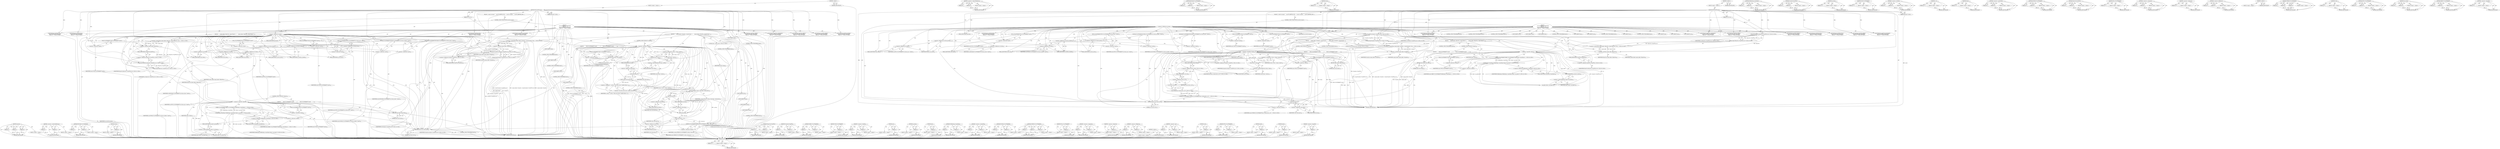digraph "&lt;operator&gt;.logicalNot" {
vulnerable_266 [label=<(METHOD,size)>];
vulnerable_267 [label=<(PARAM,p1)>];
vulnerable_268 [label=<(BLOCK,&lt;empty&gt;,&lt;empty&gt;)>];
vulnerable_269 [label=<(METHOD_RETURN,ANY)>];
vulnerable_246 [label=<(METHOD,&lt;operator&gt;.indirectFieldAccess)>];
vulnerable_247 [label=<(PARAM,p1)>];
vulnerable_248 [label=<(PARAM,p2)>];
vulnerable_249 [label=<(BLOCK,&lt;empty&gt;,&lt;empty&gt;)>];
vulnerable_250 [label=<(METHOD_RETURN,ANY)>];
vulnerable_199 [label=<(METHOD,BOOLEAN_TO_NPVARIANT)>];
vulnerable_200 [label=<(PARAM,p1)>];
vulnerable_201 [label=<(PARAM,p2)>];
vulnerable_202 [label=<(BLOCK,&lt;empty&gt;,&lt;empty&gt;)>];
vulnerable_203 [label=<(METHOD_RETURN,ANY)>];
vulnerable_224 [label=<(METHOD,string)>];
vulnerable_225 [label=<(PARAM,p1)>];
vulnerable_226 [label=<(BLOCK,&lt;empty&gt;,&lt;empty&gt;)>];
vulnerable_227 [label=<(METHOD_RETURN,ANY)>];
vulnerable_6 [label=<(METHOD,&lt;global&gt;)<SUB>1</SUB>>];
vulnerable_7 [label=<(BLOCK,&lt;empty&gt;,&lt;empty&gt;)<SUB>1</SUB>>];
vulnerable_8 [label=<(METHOD,PPVarToNPVariant)<SUB>1</SUB>>];
vulnerable_9 [label=<(PARAM,PP_Var var)<SUB>1</SUB>>];
vulnerable_10 [label=<(PARAM,NPVariant* result)<SUB>1</SUB>>];
vulnerable_11 [label=<(BLOCK,{
  switch (var.type) {
    case PP_VARTYPE_UND...,{
  switch (var.type) {
    case PP_VARTYPE_UND...)<SUB>1</SUB>>];
vulnerable_12 [label=<(CONTROL_STRUCTURE,SWITCH,switch(var.type))<SUB>2</SUB>>];
vulnerable_13 [label=<(&lt;operator&gt;.fieldAccess,var.type)<SUB>2</SUB>>];
vulnerable_14 [label=<(IDENTIFIER,var,switch(var.type))<SUB>2</SUB>>];
vulnerable_15 [label=<(FIELD_IDENTIFIER,type,type)<SUB>2</SUB>>];
vulnerable_16 [label="<(BLOCK,{
    case PP_VARTYPE_UNDEFINED:
      VOID_TO_...,{
    case PP_VARTYPE_UNDEFINED:
      VOID_TO_...)<SUB>2</SUB>>"];
vulnerable_17 [label=<(JUMP_TARGET,case)<SUB>3</SUB>>];
vulnerable_18 [label="<(IDENTIFIER,PP_VARTYPE_UNDEFINED,{
    case PP_VARTYPE_UNDEFINED:
      VOID_TO_...)<SUB>3</SUB>>"];
vulnerable_19 [label=<(VOID_TO_NPVARIANT,VOID_TO_NPVARIANT(*result))<SUB>4</SUB>>];
vulnerable_20 [label=<(&lt;operator&gt;.indirection,*result)<SUB>4</SUB>>];
vulnerable_21 [label=<(IDENTIFIER,result,VOID_TO_NPVARIANT(*result))<SUB>4</SUB>>];
vulnerable_22 [label=<(CONTROL_STRUCTURE,BREAK,break;)<SUB>5</SUB>>];
vulnerable_23 [label=<(JUMP_TARGET,case)<SUB>6</SUB>>];
vulnerable_24 [label="<(IDENTIFIER,PP_VARTYPE_NULL,{
    case PP_VARTYPE_UNDEFINED:
      VOID_TO_...)<SUB>6</SUB>>"];
vulnerable_25 [label=<(NULL_TO_NPVARIANT,NULL_TO_NPVARIANT(*result))<SUB>7</SUB>>];
vulnerable_26 [label=<(&lt;operator&gt;.indirection,*result)<SUB>7</SUB>>];
vulnerable_27 [label=<(IDENTIFIER,result,NULL_TO_NPVARIANT(*result))<SUB>7</SUB>>];
vulnerable_28 [label=<(CONTROL_STRUCTURE,BREAK,break;)<SUB>8</SUB>>];
vulnerable_29 [label=<(JUMP_TARGET,case)<SUB>9</SUB>>];
vulnerable_30 [label="<(IDENTIFIER,PP_VARTYPE_BOOL,{
    case PP_VARTYPE_UNDEFINED:
      VOID_TO_...)<SUB>9</SUB>>"];
vulnerable_31 [label=<(BOOLEAN_TO_NPVARIANT,BOOLEAN_TO_NPVARIANT(var.value.as_bool, *result))<SUB>10</SUB>>];
vulnerable_32 [label=<(&lt;operator&gt;.fieldAccess,var.value.as_bool)<SUB>10</SUB>>];
vulnerable_33 [label=<(&lt;operator&gt;.fieldAccess,var.value)<SUB>10</SUB>>];
vulnerable_34 [label=<(IDENTIFIER,var,BOOLEAN_TO_NPVARIANT(var.value.as_bool, *result))<SUB>10</SUB>>];
vulnerable_35 [label=<(FIELD_IDENTIFIER,value,value)<SUB>10</SUB>>];
vulnerable_36 [label=<(FIELD_IDENTIFIER,as_bool,as_bool)<SUB>10</SUB>>];
vulnerable_37 [label=<(&lt;operator&gt;.indirection,*result)<SUB>10</SUB>>];
vulnerable_38 [label=<(IDENTIFIER,result,BOOLEAN_TO_NPVARIANT(var.value.as_bool, *result))<SUB>10</SUB>>];
vulnerable_39 [label=<(CONTROL_STRUCTURE,BREAK,break;)<SUB>11</SUB>>];
vulnerable_40 [label=<(JUMP_TARGET,case)<SUB>12</SUB>>];
vulnerable_41 [label="<(IDENTIFIER,PP_VARTYPE_INT32,{
    case PP_VARTYPE_UNDEFINED:
      VOID_TO_...)<SUB>12</SUB>>"];
vulnerable_42 [label=<(INT32_TO_NPVARIANT,INT32_TO_NPVARIANT(var.value.as_int, *result))<SUB>13</SUB>>];
vulnerable_43 [label=<(&lt;operator&gt;.fieldAccess,var.value.as_int)<SUB>13</SUB>>];
vulnerable_44 [label=<(&lt;operator&gt;.fieldAccess,var.value)<SUB>13</SUB>>];
vulnerable_45 [label=<(IDENTIFIER,var,INT32_TO_NPVARIANT(var.value.as_int, *result))<SUB>13</SUB>>];
vulnerable_46 [label=<(FIELD_IDENTIFIER,value,value)<SUB>13</SUB>>];
vulnerable_47 [label=<(FIELD_IDENTIFIER,as_int,as_int)<SUB>13</SUB>>];
vulnerable_48 [label=<(&lt;operator&gt;.indirection,*result)<SUB>13</SUB>>];
vulnerable_49 [label=<(IDENTIFIER,result,INT32_TO_NPVARIANT(var.value.as_int, *result))<SUB>13</SUB>>];
vulnerable_50 [label=<(CONTROL_STRUCTURE,BREAK,break;)<SUB>14</SUB>>];
vulnerable_51 [label=<(JUMP_TARGET,case)<SUB>15</SUB>>];
vulnerable_52 [label="<(IDENTIFIER,PP_VARTYPE_DOUBLE,{
    case PP_VARTYPE_UNDEFINED:
      VOID_TO_...)<SUB>15</SUB>>"];
vulnerable_53 [label=<(DOUBLE_TO_NPVARIANT,DOUBLE_TO_NPVARIANT(var.value.as_double, *result))<SUB>16</SUB>>];
vulnerable_54 [label=<(&lt;operator&gt;.fieldAccess,var.value.as_double)<SUB>16</SUB>>];
vulnerable_55 [label=<(&lt;operator&gt;.fieldAccess,var.value)<SUB>16</SUB>>];
vulnerable_56 [label=<(IDENTIFIER,var,DOUBLE_TO_NPVARIANT(var.value.as_double, *result))<SUB>16</SUB>>];
vulnerable_57 [label=<(FIELD_IDENTIFIER,value,value)<SUB>16</SUB>>];
vulnerable_58 [label=<(FIELD_IDENTIFIER,as_double,as_double)<SUB>16</SUB>>];
vulnerable_59 [label=<(&lt;operator&gt;.indirection,*result)<SUB>16</SUB>>];
vulnerable_60 [label=<(IDENTIFIER,result,DOUBLE_TO_NPVARIANT(var.value.as_double, *result))<SUB>16</SUB>>];
vulnerable_61 [label=<(CONTROL_STRUCTURE,BREAK,break;)<SUB>17</SUB>>];
vulnerable_62 [label=<(JUMP_TARGET,case)<SUB>18</SUB>>];
vulnerable_63 [label="<(IDENTIFIER,PP_VARTYPE_STRING,{
    case PP_VARTYPE_UNDEFINED:
      VOID_TO_...)<SUB>18</SUB>>"];
vulnerable_64 [label=<(BLOCK,{
      scoped_refptr&lt;StringVar&gt; string(StringV...,{
      scoped_refptr&lt;StringVar&gt; string(StringV...)<SUB>18</SUB>>];
vulnerable_65 [label="<(&lt;operator&gt;.greaterThan,scoped_refptr&lt;StringVar&gt; string(StringVar::From...)<SUB>19</SUB>>"];
vulnerable_66 [label=<(&lt;operator&gt;.lessThan,scoped_refptr&lt;StringVar)<SUB>19</SUB>>];
vulnerable_67 [label=<(IDENTIFIER,scoped_refptr,scoped_refptr&lt;StringVar)<SUB>19</SUB>>];
vulnerable_68 [label=<(IDENTIFIER,StringVar,scoped_refptr&lt;StringVar)<SUB>19</SUB>>];
vulnerable_69 [label="<(string,string(StringVar::FromPPVar(var)))<SUB>19</SUB>>"];
vulnerable_70 [label="<(StringVar.FromPPVar,StringVar::FromPPVar(var))<SUB>19</SUB>>"];
vulnerable_71 [label="<(&lt;operator&gt;.fieldAccess,StringVar::FromPPVar)<SUB>19</SUB>>"];
vulnerable_72 [label="<(IDENTIFIER,StringVar,StringVar::FromPPVar(var))<SUB>19</SUB>>"];
vulnerable_73 [label=<(FIELD_IDENTIFIER,FromPPVar,FromPPVar)<SUB>19</SUB>>];
vulnerable_74 [label="<(IDENTIFIER,var,StringVar::FromPPVar(var))<SUB>19</SUB>>"];
vulnerable_75 [label=<(CONTROL_STRUCTURE,IF,if (!string))<SUB>20</SUB>>];
vulnerable_76 [label=<(&lt;operator&gt;.logicalNot,!string)<SUB>20</SUB>>];
vulnerable_77 [label=<(IDENTIFIER,string,!string)<SUB>20</SUB>>];
vulnerable_78 [label=<(BLOCK,{
        VOID_TO_NPVARIANT(*result);
         ...,{
        VOID_TO_NPVARIANT(*result);
         ...)<SUB>20</SUB>>];
vulnerable_79 [label=<(VOID_TO_NPVARIANT,VOID_TO_NPVARIANT(*result))<SUB>21</SUB>>];
vulnerable_80 [label=<(&lt;operator&gt;.indirection,*result)<SUB>21</SUB>>];
vulnerable_81 [label=<(IDENTIFIER,result,VOID_TO_NPVARIANT(*result))<SUB>21</SUB>>];
vulnerable_82 [label=<(RETURN,return false;,return false;)<SUB>22</SUB>>];
vulnerable_83 [label=<(LITERAL,false,return false;)<SUB>22</SUB>>];
vulnerable_84 [label="<(LOCAL,const std.string value: std.string)<SUB>24</SUB>>"];
vulnerable_85 [label=<(&lt;operator&gt;.assignment,&amp; value = string-&gt;value())<SUB>24</SUB>>];
vulnerable_86 [label=<(IDENTIFIER,value,&amp; value = string-&gt;value())<SUB>24</SUB>>];
vulnerable_87 [label=<(value,string-&gt;value())<SUB>24</SUB>>];
vulnerable_88 [label=<(&lt;operator&gt;.indirectFieldAccess,string-&gt;value)<SUB>24</SUB>>];
vulnerable_89 [label=<(IDENTIFIER,string,string-&gt;value())<SUB>24</SUB>>];
vulnerable_90 [label=<(FIELD_IDENTIFIER,value,value)<SUB>24</SUB>>];
vulnerable_91 [label="<(STRINGN_TO_NPVARIANT,STRINGN_TO_NPVARIANT(base::strdup(value.c_str()...)<SUB>25</SUB>>"];
vulnerable_92 [label="<(base.strdup,base::strdup(value.c_str()))<SUB>25</SUB>>"];
vulnerable_93 [label="<(&lt;operator&gt;.fieldAccess,base::strdup)<SUB>25</SUB>>"];
vulnerable_94 [label="<(IDENTIFIER,base,base::strdup(value.c_str()))<SUB>25</SUB>>"];
vulnerable_95 [label=<(FIELD_IDENTIFIER,strdup,strdup)<SUB>25</SUB>>];
vulnerable_96 [label=<(c_str,value.c_str())<SUB>25</SUB>>];
vulnerable_97 [label=<(&lt;operator&gt;.fieldAccess,value.c_str)<SUB>25</SUB>>];
vulnerable_98 [label=<(IDENTIFIER,value,value.c_str())<SUB>25</SUB>>];
vulnerable_99 [label=<(FIELD_IDENTIFIER,c_str,c_str)<SUB>25</SUB>>];
vulnerable_100 [label=<(size,value.size())<SUB>25</SUB>>];
vulnerable_101 [label=<(&lt;operator&gt;.fieldAccess,value.size)<SUB>25</SUB>>];
vulnerable_102 [label=<(IDENTIFIER,value,value.size())<SUB>25</SUB>>];
vulnerable_103 [label=<(FIELD_IDENTIFIER,size,size)<SUB>25</SUB>>];
vulnerable_104 [label=<(&lt;operator&gt;.indirection,*result)<SUB>25</SUB>>];
vulnerable_105 [label="<(IDENTIFIER,result,STRINGN_TO_NPVARIANT(base::strdup(value.c_str()...)<SUB>25</SUB>>"];
vulnerable_106 [label=<(CONTROL_STRUCTURE,BREAK,break;)<SUB>26</SUB>>];
vulnerable_107 [label=<(JUMP_TARGET,case)<SUB>28</SUB>>];
vulnerable_108 [label="<(IDENTIFIER,PP_VARTYPE_OBJECT,{
    case PP_VARTYPE_UNDEFINED:
      VOID_TO_...)<SUB>28</SUB>>"];
vulnerable_109 [label=<(BLOCK,{
      scoped_refptr&lt;ObjectVar&gt; object(ObjectV...,{
      scoped_refptr&lt;ObjectVar&gt; object(ObjectV...)<SUB>28</SUB>>];
vulnerable_110 [label="<(&lt;operator&gt;.greaterThan,scoped_refptr&lt;ObjectVar&gt; object(ObjectVar::From...)<SUB>29</SUB>>"];
vulnerable_111 [label=<(&lt;operator&gt;.lessThan,scoped_refptr&lt;ObjectVar)<SUB>29</SUB>>];
vulnerable_112 [label=<(IDENTIFIER,scoped_refptr,scoped_refptr&lt;ObjectVar)<SUB>29</SUB>>];
vulnerable_113 [label=<(IDENTIFIER,ObjectVar,scoped_refptr&lt;ObjectVar)<SUB>29</SUB>>];
vulnerable_114 [label="<(object,object(ObjectVar::FromPPVar(var)))<SUB>29</SUB>>"];
vulnerable_115 [label="<(ObjectVar.FromPPVar,ObjectVar::FromPPVar(var))<SUB>29</SUB>>"];
vulnerable_116 [label="<(&lt;operator&gt;.fieldAccess,ObjectVar::FromPPVar)<SUB>29</SUB>>"];
vulnerable_117 [label="<(IDENTIFIER,ObjectVar,ObjectVar::FromPPVar(var))<SUB>29</SUB>>"];
vulnerable_118 [label=<(FIELD_IDENTIFIER,FromPPVar,FromPPVar)<SUB>29</SUB>>];
vulnerable_119 [label="<(IDENTIFIER,var,ObjectVar::FromPPVar(var))<SUB>29</SUB>>"];
vulnerable_120 [label=<(CONTROL_STRUCTURE,IF,if (!object))<SUB>30</SUB>>];
vulnerable_121 [label=<(&lt;operator&gt;.logicalNot,!object)<SUB>30</SUB>>];
vulnerable_122 [label=<(IDENTIFIER,object,!object)<SUB>30</SUB>>];
vulnerable_123 [label=<(BLOCK,{
        VOID_TO_NPVARIANT(*result);
        r...,{
        VOID_TO_NPVARIANT(*result);
        r...)<SUB>30</SUB>>];
vulnerable_124 [label=<(VOID_TO_NPVARIANT,VOID_TO_NPVARIANT(*result))<SUB>31</SUB>>];
vulnerable_125 [label=<(&lt;operator&gt;.indirection,*result)<SUB>31</SUB>>];
vulnerable_126 [label=<(IDENTIFIER,result,VOID_TO_NPVARIANT(*result))<SUB>31</SUB>>];
vulnerable_127 [label=<(RETURN,return false;,return false;)<SUB>32</SUB>>];
vulnerable_128 [label=<(LITERAL,false,return false;)<SUB>32</SUB>>];
vulnerable_129 [label="<(OBJECT_TO_NPVARIANT,OBJECT_TO_NPVARIANT(WebBindings::retainObject(o...)<SUB>34</SUB>>"];
vulnerable_130 [label="<(WebBindings.retainObject,WebBindings::retainObject(object-&gt;np_object()))<SUB>34</SUB>>"];
vulnerable_131 [label="<(&lt;operator&gt;.fieldAccess,WebBindings::retainObject)<SUB>34</SUB>>"];
vulnerable_132 [label="<(IDENTIFIER,WebBindings,WebBindings::retainObject(object-&gt;np_object()))<SUB>34</SUB>>"];
vulnerable_133 [label=<(FIELD_IDENTIFIER,retainObject,retainObject)<SUB>34</SUB>>];
vulnerable_134 [label=<(np_object,object-&gt;np_object())<SUB>34</SUB>>];
vulnerable_135 [label=<(&lt;operator&gt;.indirectFieldAccess,object-&gt;np_object)<SUB>34</SUB>>];
vulnerable_136 [label=<(IDENTIFIER,object,object-&gt;np_object())<SUB>34</SUB>>];
vulnerable_137 [label=<(FIELD_IDENTIFIER,np_object,np_object)<SUB>34</SUB>>];
vulnerable_138 [label=<(&lt;operator&gt;.indirection,*result)<SUB>35</SUB>>];
vulnerable_139 [label="<(IDENTIFIER,result,OBJECT_TO_NPVARIANT(WebBindings::retainObject(o...)<SUB>35</SUB>>"];
vulnerable_140 [label=<(CONTROL_STRUCTURE,BREAK,break;)<SUB>36</SUB>>];
vulnerable_141 [label=<(JUMP_TARGET,case)<SUB>38</SUB>>];
vulnerable_142 [label="<(IDENTIFIER,PP_VARTYPE_ARRAY,{
    case PP_VARTYPE_UNDEFINED:
      VOID_TO_...)<SUB>38</SUB>>"];
vulnerable_143 [label=<(JUMP_TARGET,case)<SUB>39</SUB>>];
vulnerable_144 [label="<(IDENTIFIER,PP_VARTYPE_DICTIONARY,{
    case PP_VARTYPE_UNDEFINED:
      VOID_TO_...)<SUB>39</SUB>>"];
vulnerable_145 [label=<(VOID_TO_NPVARIANT,VOID_TO_NPVARIANT(*result))<SUB>40</SUB>>];
vulnerable_146 [label=<(&lt;operator&gt;.indirection,*result)<SUB>40</SUB>>];
vulnerable_147 [label=<(IDENTIFIER,result,VOID_TO_NPVARIANT(*result))<SUB>40</SUB>>];
vulnerable_148 [label=<(CONTROL_STRUCTURE,BREAK,break;)<SUB>41</SUB>>];
vulnerable_149 [label=<(RETURN,return true;,return true;)<SUB>43</SUB>>];
vulnerable_150 [label=<(LITERAL,true,return true;)<SUB>43</SUB>>];
vulnerable_151 [label=<(METHOD_RETURN,bool)<SUB>1</SUB>>];
vulnerable_153 [label=<(METHOD_RETURN,ANY)<SUB>1</SUB>>];
vulnerable_284 [label=<(METHOD,WebBindings.retainObject)>];
vulnerable_285 [label=<(PARAM,p1)>];
vulnerable_286 [label=<(PARAM,p2)>];
vulnerable_287 [label=<(BLOCK,&lt;empty&gt;,&lt;empty&gt;)>];
vulnerable_288 [label=<(METHOD_RETURN,ANY)>];
vulnerable_228 [label=<(METHOD,StringVar.FromPPVar)>];
vulnerable_229 [label=<(PARAM,p1)>];
vulnerable_230 [label=<(PARAM,p2)>];
vulnerable_231 [label=<(BLOCK,&lt;empty&gt;,&lt;empty&gt;)>];
vulnerable_232 [label=<(METHOD_RETURN,ANY)>];
vulnerable_289 [label=<(METHOD,np_object)>];
vulnerable_290 [label=<(PARAM,p1)>];
vulnerable_291 [label=<(BLOCK,&lt;empty&gt;,&lt;empty&gt;)>];
vulnerable_292 [label=<(METHOD_RETURN,ANY)>];
vulnerable_187 [label=<(METHOD,VOID_TO_NPVARIANT)>];
vulnerable_188 [label=<(PARAM,p1)>];
vulnerable_189 [label=<(BLOCK,&lt;empty&gt;,&lt;empty&gt;)>];
vulnerable_190 [label=<(METHOD_RETURN,ANY)>];
vulnerable_219 [label=<(METHOD,&lt;operator&gt;.lessThan)>];
vulnerable_220 [label=<(PARAM,p1)>];
vulnerable_221 [label=<(PARAM,p2)>];
vulnerable_222 [label=<(BLOCK,&lt;empty&gt;,&lt;empty&gt;)>];
vulnerable_223 [label=<(METHOD_RETURN,ANY)>];
vulnerable_262 [label=<(METHOD,c_str)>];
vulnerable_263 [label=<(PARAM,p1)>];
vulnerable_264 [label=<(BLOCK,&lt;empty&gt;,&lt;empty&gt;)>];
vulnerable_265 [label=<(METHOD_RETURN,ANY)>];
vulnerable_270 [label=<(METHOD,object)>];
vulnerable_271 [label=<(PARAM,p1)>];
vulnerable_272 [label=<(BLOCK,&lt;empty&gt;,&lt;empty&gt;)>];
vulnerable_273 [label=<(METHOD_RETURN,ANY)>];
vulnerable_214 [label=<(METHOD,&lt;operator&gt;.greaterThan)>];
vulnerable_215 [label=<(PARAM,p1)>];
vulnerable_216 [label=<(PARAM,p2)>];
vulnerable_217 [label=<(BLOCK,&lt;empty&gt;,&lt;empty&gt;)>];
vulnerable_218 [label=<(METHOD_RETURN,ANY)>];
vulnerable_209 [label=<(METHOD,DOUBLE_TO_NPVARIANT)>];
vulnerable_210 [label=<(PARAM,p1)>];
vulnerable_211 [label=<(PARAM,p2)>];
vulnerable_212 [label=<(BLOCK,&lt;empty&gt;,&lt;empty&gt;)>];
vulnerable_213 [label=<(METHOD_RETURN,ANY)>];
vulnerable_274 [label=<(METHOD,ObjectVar.FromPPVar)>];
vulnerable_275 [label=<(PARAM,p1)>];
vulnerable_276 [label=<(PARAM,p2)>];
vulnerable_277 [label=<(BLOCK,&lt;empty&gt;,&lt;empty&gt;)>];
vulnerable_278 [label=<(METHOD_RETURN,ANY)>];
vulnerable_195 [label=<(METHOD,NULL_TO_NPVARIANT)>];
vulnerable_196 [label=<(PARAM,p1)>];
vulnerable_197 [label=<(BLOCK,&lt;empty&gt;,&lt;empty&gt;)>];
vulnerable_198 [label=<(METHOD_RETURN,ANY)>];
vulnerable_237 [label=<(METHOD,&lt;operator&gt;.assignment)>];
vulnerable_238 [label=<(PARAM,p1)>];
vulnerable_239 [label=<(PARAM,p2)>];
vulnerable_240 [label=<(BLOCK,&lt;empty&gt;,&lt;empty&gt;)>];
vulnerable_241 [label=<(METHOD_RETURN,ANY)>];
vulnerable_191 [label=<(METHOD,&lt;operator&gt;.indirection)>];
vulnerable_192 [label=<(PARAM,p1)>];
vulnerable_193 [label=<(BLOCK,&lt;empty&gt;,&lt;empty&gt;)>];
vulnerable_194 [label=<(METHOD_RETURN,ANY)>];
vulnerable_182 [label=<(METHOD,&lt;operator&gt;.fieldAccess)>];
vulnerable_183 [label=<(PARAM,p1)>];
vulnerable_184 [label=<(PARAM,p2)>];
vulnerable_185 [label=<(BLOCK,&lt;empty&gt;,&lt;empty&gt;)>];
vulnerable_186 [label=<(METHOD_RETURN,ANY)>];
vulnerable_176 [label=<(METHOD,&lt;global&gt;)<SUB>1</SUB>>];
vulnerable_177 [label=<(BLOCK,&lt;empty&gt;,&lt;empty&gt;)>];
vulnerable_178 [label=<(METHOD_RETURN,ANY)>];
vulnerable_251 [label=<(METHOD,STRINGN_TO_NPVARIANT)>];
vulnerable_252 [label=<(PARAM,p1)>];
vulnerable_253 [label=<(PARAM,p2)>];
vulnerable_254 [label=<(PARAM,p3)>];
vulnerable_255 [label=<(BLOCK,&lt;empty&gt;,&lt;empty&gt;)>];
vulnerable_256 [label=<(METHOD_RETURN,ANY)>];
vulnerable_242 [label=<(METHOD,value)>];
vulnerable_243 [label=<(PARAM,p1)>];
vulnerable_244 [label=<(BLOCK,&lt;empty&gt;,&lt;empty&gt;)>];
vulnerable_245 [label=<(METHOD_RETURN,ANY)>];
vulnerable_204 [label=<(METHOD,INT32_TO_NPVARIANT)>];
vulnerable_205 [label=<(PARAM,p1)>];
vulnerable_206 [label=<(PARAM,p2)>];
vulnerable_207 [label=<(BLOCK,&lt;empty&gt;,&lt;empty&gt;)>];
vulnerable_208 [label=<(METHOD_RETURN,ANY)>];
vulnerable_257 [label=<(METHOD,base.strdup)>];
vulnerable_258 [label=<(PARAM,p1)>];
vulnerable_259 [label=<(PARAM,p2)>];
vulnerable_260 [label=<(BLOCK,&lt;empty&gt;,&lt;empty&gt;)>];
vulnerable_261 [label=<(METHOD_RETURN,ANY)>];
vulnerable_279 [label=<(METHOD,OBJECT_TO_NPVARIANT)>];
vulnerable_280 [label=<(PARAM,p1)>];
vulnerable_281 [label=<(PARAM,p2)>];
vulnerable_282 [label=<(BLOCK,&lt;empty&gt;,&lt;empty&gt;)>];
vulnerable_283 [label=<(METHOD_RETURN,ANY)>];
vulnerable_233 [label=<(METHOD,&lt;operator&gt;.logicalNot)>];
vulnerable_234 [label=<(PARAM,p1)>];
vulnerable_235 [label=<(BLOCK,&lt;empty&gt;,&lt;empty&gt;)>];
vulnerable_236 [label=<(METHOD_RETURN,ANY)>];
fixed_277 [label=<(METHOD,memcpy)>];
fixed_278 [label=<(PARAM,p1)>];
fixed_279 [label=<(PARAM,p2)>];
fixed_280 [label=<(PARAM,p3)>];
fixed_281 [label=<(BLOCK,&lt;empty&gt;,&lt;empty&gt;)>];
fixed_282 [label=<(METHOD_RETURN,ANY)>];
fixed_259 [label=<(METHOD,&lt;operator&gt;.indirectFieldAccess)>];
fixed_260 [label=<(PARAM,p1)>];
fixed_261 [label=<(PARAM,p2)>];
fixed_262 [label=<(BLOCK,&lt;empty&gt;,&lt;empty&gt;)>];
fixed_263 [label=<(METHOD_RETURN,ANY)>];
fixed_212 [label=<(METHOD,BOOLEAN_TO_NPVARIANT)>];
fixed_213 [label=<(PARAM,p1)>];
fixed_214 [label=<(PARAM,p2)>];
fixed_215 [label=<(BLOCK,&lt;empty&gt;,&lt;empty&gt;)>];
fixed_216 [label=<(METHOD_RETURN,ANY)>];
fixed_237 [label=<(METHOD,string)>];
fixed_238 [label=<(PARAM,p1)>];
fixed_239 [label=<(BLOCK,&lt;empty&gt;,&lt;empty&gt;)>];
fixed_240 [label=<(METHOD_RETURN,ANY)>];
fixed_6 [label=<(METHOD,&lt;global&gt;)<SUB>1</SUB>>];
fixed_7 [label=<(BLOCK,&lt;empty&gt;,&lt;empty&gt;)<SUB>1</SUB>>];
fixed_8 [label=<(METHOD,PPVarToNPVariant)<SUB>1</SUB>>];
fixed_9 [label=<(PARAM,PP_Var var)<SUB>1</SUB>>];
fixed_10 [label=<(PARAM,NPVariant* result)<SUB>1</SUB>>];
fixed_11 [label=<(BLOCK,{
  switch (var.type) {
    case PP_VARTYPE_UND...,{
  switch (var.type) {
    case PP_VARTYPE_UND...)<SUB>1</SUB>>];
fixed_12 [label=<(CONTROL_STRUCTURE,SWITCH,switch(var.type))<SUB>2</SUB>>];
fixed_13 [label=<(&lt;operator&gt;.fieldAccess,var.type)<SUB>2</SUB>>];
fixed_14 [label=<(IDENTIFIER,var,switch(var.type))<SUB>2</SUB>>];
fixed_15 [label=<(FIELD_IDENTIFIER,type,type)<SUB>2</SUB>>];
fixed_16 [label="<(BLOCK,{
    case PP_VARTYPE_UNDEFINED:
      VOID_TO_...,{
    case PP_VARTYPE_UNDEFINED:
      VOID_TO_...)<SUB>2</SUB>>"];
fixed_17 [label=<(JUMP_TARGET,case)<SUB>3</SUB>>];
fixed_18 [label="<(IDENTIFIER,PP_VARTYPE_UNDEFINED,{
    case PP_VARTYPE_UNDEFINED:
      VOID_TO_...)<SUB>3</SUB>>"];
fixed_19 [label=<(VOID_TO_NPVARIANT,VOID_TO_NPVARIANT(*result))<SUB>4</SUB>>];
fixed_20 [label=<(&lt;operator&gt;.indirection,*result)<SUB>4</SUB>>];
fixed_21 [label=<(IDENTIFIER,result,VOID_TO_NPVARIANT(*result))<SUB>4</SUB>>];
fixed_22 [label=<(CONTROL_STRUCTURE,BREAK,break;)<SUB>5</SUB>>];
fixed_23 [label=<(JUMP_TARGET,case)<SUB>6</SUB>>];
fixed_24 [label="<(IDENTIFIER,PP_VARTYPE_NULL,{
    case PP_VARTYPE_UNDEFINED:
      VOID_TO_...)<SUB>6</SUB>>"];
fixed_25 [label=<(NULL_TO_NPVARIANT,NULL_TO_NPVARIANT(*result))<SUB>7</SUB>>];
fixed_26 [label=<(&lt;operator&gt;.indirection,*result)<SUB>7</SUB>>];
fixed_27 [label=<(IDENTIFIER,result,NULL_TO_NPVARIANT(*result))<SUB>7</SUB>>];
fixed_28 [label=<(CONTROL_STRUCTURE,BREAK,break;)<SUB>8</SUB>>];
fixed_29 [label=<(JUMP_TARGET,case)<SUB>9</SUB>>];
fixed_30 [label="<(IDENTIFIER,PP_VARTYPE_BOOL,{
    case PP_VARTYPE_UNDEFINED:
      VOID_TO_...)<SUB>9</SUB>>"];
fixed_31 [label=<(BOOLEAN_TO_NPVARIANT,BOOLEAN_TO_NPVARIANT(var.value.as_bool, *result))<SUB>10</SUB>>];
fixed_32 [label=<(&lt;operator&gt;.fieldAccess,var.value.as_bool)<SUB>10</SUB>>];
fixed_33 [label=<(&lt;operator&gt;.fieldAccess,var.value)<SUB>10</SUB>>];
fixed_34 [label=<(IDENTIFIER,var,BOOLEAN_TO_NPVARIANT(var.value.as_bool, *result))<SUB>10</SUB>>];
fixed_35 [label=<(FIELD_IDENTIFIER,value,value)<SUB>10</SUB>>];
fixed_36 [label=<(FIELD_IDENTIFIER,as_bool,as_bool)<SUB>10</SUB>>];
fixed_37 [label=<(&lt;operator&gt;.indirection,*result)<SUB>10</SUB>>];
fixed_38 [label=<(IDENTIFIER,result,BOOLEAN_TO_NPVARIANT(var.value.as_bool, *result))<SUB>10</SUB>>];
fixed_39 [label=<(CONTROL_STRUCTURE,BREAK,break;)<SUB>11</SUB>>];
fixed_40 [label=<(JUMP_TARGET,case)<SUB>12</SUB>>];
fixed_41 [label="<(IDENTIFIER,PP_VARTYPE_INT32,{
    case PP_VARTYPE_UNDEFINED:
      VOID_TO_...)<SUB>12</SUB>>"];
fixed_42 [label=<(INT32_TO_NPVARIANT,INT32_TO_NPVARIANT(var.value.as_int, *result))<SUB>13</SUB>>];
fixed_43 [label=<(&lt;operator&gt;.fieldAccess,var.value.as_int)<SUB>13</SUB>>];
fixed_44 [label=<(&lt;operator&gt;.fieldAccess,var.value)<SUB>13</SUB>>];
fixed_45 [label=<(IDENTIFIER,var,INT32_TO_NPVARIANT(var.value.as_int, *result))<SUB>13</SUB>>];
fixed_46 [label=<(FIELD_IDENTIFIER,value,value)<SUB>13</SUB>>];
fixed_47 [label=<(FIELD_IDENTIFIER,as_int,as_int)<SUB>13</SUB>>];
fixed_48 [label=<(&lt;operator&gt;.indirection,*result)<SUB>13</SUB>>];
fixed_49 [label=<(IDENTIFIER,result,INT32_TO_NPVARIANT(var.value.as_int, *result))<SUB>13</SUB>>];
fixed_50 [label=<(CONTROL_STRUCTURE,BREAK,break;)<SUB>14</SUB>>];
fixed_51 [label=<(JUMP_TARGET,case)<SUB>15</SUB>>];
fixed_52 [label="<(IDENTIFIER,PP_VARTYPE_DOUBLE,{
    case PP_VARTYPE_UNDEFINED:
      VOID_TO_...)<SUB>15</SUB>>"];
fixed_53 [label=<(DOUBLE_TO_NPVARIANT,DOUBLE_TO_NPVARIANT(var.value.as_double, *result))<SUB>16</SUB>>];
fixed_54 [label=<(&lt;operator&gt;.fieldAccess,var.value.as_double)<SUB>16</SUB>>];
fixed_55 [label=<(&lt;operator&gt;.fieldAccess,var.value)<SUB>16</SUB>>];
fixed_56 [label=<(IDENTIFIER,var,DOUBLE_TO_NPVARIANT(var.value.as_double, *result))<SUB>16</SUB>>];
fixed_57 [label=<(FIELD_IDENTIFIER,value,value)<SUB>16</SUB>>];
fixed_58 [label=<(FIELD_IDENTIFIER,as_double,as_double)<SUB>16</SUB>>];
fixed_59 [label=<(&lt;operator&gt;.indirection,*result)<SUB>16</SUB>>];
fixed_60 [label=<(IDENTIFIER,result,DOUBLE_TO_NPVARIANT(var.value.as_double, *result))<SUB>16</SUB>>];
fixed_61 [label=<(CONTROL_STRUCTURE,BREAK,break;)<SUB>17</SUB>>];
fixed_62 [label=<(JUMP_TARGET,case)<SUB>18</SUB>>];
fixed_63 [label="<(IDENTIFIER,PP_VARTYPE_STRING,{
    case PP_VARTYPE_UNDEFINED:
      VOID_TO_...)<SUB>18</SUB>>"];
fixed_64 [label=<(BLOCK,{
      scoped_refptr&lt;StringVar&gt; string(StringV...,{
      scoped_refptr&lt;StringVar&gt; string(StringV...)<SUB>18</SUB>>];
fixed_65 [label="<(&lt;operator&gt;.greaterThan,scoped_refptr&lt;StringVar&gt; string(StringVar::From...)<SUB>19</SUB>>"];
fixed_66 [label=<(&lt;operator&gt;.lessThan,scoped_refptr&lt;StringVar)<SUB>19</SUB>>];
fixed_67 [label=<(IDENTIFIER,scoped_refptr,scoped_refptr&lt;StringVar)<SUB>19</SUB>>];
fixed_68 [label=<(IDENTIFIER,StringVar,scoped_refptr&lt;StringVar)<SUB>19</SUB>>];
fixed_69 [label="<(string,string(StringVar::FromPPVar(var)))<SUB>19</SUB>>"];
fixed_70 [label="<(StringVar.FromPPVar,StringVar::FromPPVar(var))<SUB>19</SUB>>"];
fixed_71 [label="<(&lt;operator&gt;.fieldAccess,StringVar::FromPPVar)<SUB>19</SUB>>"];
fixed_72 [label="<(IDENTIFIER,StringVar,StringVar::FromPPVar(var))<SUB>19</SUB>>"];
fixed_73 [label=<(FIELD_IDENTIFIER,FromPPVar,FromPPVar)<SUB>19</SUB>>];
fixed_74 [label="<(IDENTIFIER,var,StringVar::FromPPVar(var))<SUB>19</SUB>>"];
fixed_75 [label=<(CONTROL_STRUCTURE,IF,if (!string))<SUB>20</SUB>>];
fixed_76 [label=<(&lt;operator&gt;.logicalNot,!string)<SUB>20</SUB>>];
fixed_77 [label=<(IDENTIFIER,string,!string)<SUB>20</SUB>>];
fixed_78 [label=<(BLOCK,{
        VOID_TO_NPVARIANT(*result);
         ...,{
        VOID_TO_NPVARIANT(*result);
         ...)<SUB>20</SUB>>];
fixed_79 [label=<(VOID_TO_NPVARIANT,VOID_TO_NPVARIANT(*result))<SUB>21</SUB>>];
fixed_80 [label=<(&lt;operator&gt;.indirection,*result)<SUB>21</SUB>>];
fixed_81 [label=<(IDENTIFIER,result,VOID_TO_NPVARIANT(*result))<SUB>21</SUB>>];
fixed_82 [label=<(RETURN,return false;,return false;)<SUB>22</SUB>>];
fixed_83 [label=<(LITERAL,false,return false;)<SUB>22</SUB>>];
fixed_84 [label="<(LOCAL,const std.string value: std.string)<SUB>24</SUB>>"];
fixed_85 [label=<(&lt;operator&gt;.assignment,&amp; value = string-&gt;value())<SUB>24</SUB>>];
fixed_86 [label=<(IDENTIFIER,value,&amp; value = string-&gt;value())<SUB>24</SUB>>];
fixed_87 [label=<(value,string-&gt;value())<SUB>24</SUB>>];
fixed_88 [label=<(&lt;operator&gt;.indirectFieldAccess,string-&gt;value)<SUB>24</SUB>>];
fixed_89 [label=<(IDENTIFIER,string,string-&gt;value())<SUB>24</SUB>>];
fixed_90 [label=<(FIELD_IDENTIFIER,value,value)<SUB>24</SUB>>];
fixed_91 [label="<(LOCAL,char* c_string: char*)<SUB>25</SUB>>"];
fixed_92 [label=<(&lt;operator&gt;.assignment,* c_string = static_cast&lt;char*&gt;(malloc(value.si...)<SUB>25</SUB>>];
fixed_93 [label=<(IDENTIFIER,c_string,* c_string = static_cast&lt;char*&gt;(malloc(value.si...)<SUB>25</SUB>>];
fixed_94 [label=<(&lt;operator&gt;.cast,static_cast&lt;char*&gt;(malloc(value.size())))<SUB>25</SUB>>];
fixed_95 [label=<(UNKNOWN,char*,char*)<SUB>25</SUB>>];
fixed_96 [label=<(malloc,malloc(value.size()))<SUB>25</SUB>>];
fixed_97 [label=<(size,value.size())<SUB>25</SUB>>];
fixed_98 [label=<(&lt;operator&gt;.fieldAccess,value.size)<SUB>25</SUB>>];
fixed_99 [label=<(IDENTIFIER,value,value.size())<SUB>25</SUB>>];
fixed_100 [label=<(FIELD_IDENTIFIER,size,size)<SUB>25</SUB>>];
fixed_101 [label=<(memcpy,memcpy(c_string, value.data(), value.size()))<SUB>26</SUB>>];
fixed_102 [label=<(IDENTIFIER,c_string,memcpy(c_string, value.data(), value.size()))<SUB>26</SUB>>];
fixed_103 [label=<(data,value.data())<SUB>26</SUB>>];
fixed_104 [label=<(&lt;operator&gt;.fieldAccess,value.data)<SUB>26</SUB>>];
fixed_105 [label=<(IDENTIFIER,value,value.data())<SUB>26</SUB>>];
fixed_106 [label=<(FIELD_IDENTIFIER,data,data)<SUB>26</SUB>>];
fixed_107 [label=<(size,value.size())<SUB>26</SUB>>];
fixed_108 [label=<(&lt;operator&gt;.fieldAccess,value.size)<SUB>26</SUB>>];
fixed_109 [label=<(IDENTIFIER,value,value.size())<SUB>26</SUB>>];
fixed_110 [label=<(FIELD_IDENTIFIER,size,size)<SUB>26</SUB>>];
fixed_111 [label=<(STRINGN_TO_NPVARIANT,STRINGN_TO_NPVARIANT(c_string, value.size(), *r...)<SUB>27</SUB>>];
fixed_112 [label=<(IDENTIFIER,c_string,STRINGN_TO_NPVARIANT(c_string, value.size(), *r...)<SUB>27</SUB>>];
fixed_113 [label=<(size,value.size())<SUB>27</SUB>>];
fixed_114 [label=<(&lt;operator&gt;.fieldAccess,value.size)<SUB>27</SUB>>];
fixed_115 [label=<(IDENTIFIER,value,value.size())<SUB>27</SUB>>];
fixed_116 [label=<(FIELD_IDENTIFIER,size,size)<SUB>27</SUB>>];
fixed_117 [label=<(&lt;operator&gt;.indirection,*result)<SUB>27</SUB>>];
fixed_118 [label=<(IDENTIFIER,result,STRINGN_TO_NPVARIANT(c_string, value.size(), *r...)<SUB>27</SUB>>];
fixed_119 [label=<(CONTROL_STRUCTURE,BREAK,break;)<SUB>28</SUB>>];
fixed_120 [label=<(JUMP_TARGET,case)<SUB>30</SUB>>];
fixed_121 [label="<(IDENTIFIER,PP_VARTYPE_OBJECT,{
    case PP_VARTYPE_UNDEFINED:
      VOID_TO_...)<SUB>30</SUB>>"];
fixed_122 [label=<(BLOCK,{
      scoped_refptr&lt;ObjectVar&gt; object(ObjectV...,{
      scoped_refptr&lt;ObjectVar&gt; object(ObjectV...)<SUB>30</SUB>>];
fixed_123 [label="<(&lt;operator&gt;.greaterThan,scoped_refptr&lt;ObjectVar&gt; object(ObjectVar::From...)<SUB>31</SUB>>"];
fixed_124 [label=<(&lt;operator&gt;.lessThan,scoped_refptr&lt;ObjectVar)<SUB>31</SUB>>];
fixed_125 [label=<(IDENTIFIER,scoped_refptr,scoped_refptr&lt;ObjectVar)<SUB>31</SUB>>];
fixed_126 [label=<(IDENTIFIER,ObjectVar,scoped_refptr&lt;ObjectVar)<SUB>31</SUB>>];
fixed_127 [label="<(object,object(ObjectVar::FromPPVar(var)))<SUB>31</SUB>>"];
fixed_128 [label="<(ObjectVar.FromPPVar,ObjectVar::FromPPVar(var))<SUB>31</SUB>>"];
fixed_129 [label="<(&lt;operator&gt;.fieldAccess,ObjectVar::FromPPVar)<SUB>31</SUB>>"];
fixed_130 [label="<(IDENTIFIER,ObjectVar,ObjectVar::FromPPVar(var))<SUB>31</SUB>>"];
fixed_131 [label=<(FIELD_IDENTIFIER,FromPPVar,FromPPVar)<SUB>31</SUB>>];
fixed_132 [label="<(IDENTIFIER,var,ObjectVar::FromPPVar(var))<SUB>31</SUB>>"];
fixed_133 [label=<(CONTROL_STRUCTURE,IF,if (!object))<SUB>32</SUB>>];
fixed_134 [label=<(&lt;operator&gt;.logicalNot,!object)<SUB>32</SUB>>];
fixed_135 [label=<(IDENTIFIER,object,!object)<SUB>32</SUB>>];
fixed_136 [label=<(BLOCK,{
        VOID_TO_NPVARIANT(*result);
        r...,{
        VOID_TO_NPVARIANT(*result);
        r...)<SUB>32</SUB>>];
fixed_137 [label=<(VOID_TO_NPVARIANT,VOID_TO_NPVARIANT(*result))<SUB>33</SUB>>];
fixed_138 [label=<(&lt;operator&gt;.indirection,*result)<SUB>33</SUB>>];
fixed_139 [label=<(IDENTIFIER,result,VOID_TO_NPVARIANT(*result))<SUB>33</SUB>>];
fixed_140 [label=<(RETURN,return false;,return false;)<SUB>34</SUB>>];
fixed_141 [label=<(LITERAL,false,return false;)<SUB>34</SUB>>];
fixed_142 [label="<(OBJECT_TO_NPVARIANT,OBJECT_TO_NPVARIANT(WebBindings::retainObject(o...)<SUB>36</SUB>>"];
fixed_143 [label="<(WebBindings.retainObject,WebBindings::retainObject(object-&gt;np_object()))<SUB>36</SUB>>"];
fixed_144 [label="<(&lt;operator&gt;.fieldAccess,WebBindings::retainObject)<SUB>36</SUB>>"];
fixed_145 [label="<(IDENTIFIER,WebBindings,WebBindings::retainObject(object-&gt;np_object()))<SUB>36</SUB>>"];
fixed_146 [label=<(FIELD_IDENTIFIER,retainObject,retainObject)<SUB>36</SUB>>];
fixed_147 [label=<(np_object,object-&gt;np_object())<SUB>36</SUB>>];
fixed_148 [label=<(&lt;operator&gt;.indirectFieldAccess,object-&gt;np_object)<SUB>36</SUB>>];
fixed_149 [label=<(IDENTIFIER,object,object-&gt;np_object())<SUB>36</SUB>>];
fixed_150 [label=<(FIELD_IDENTIFIER,np_object,np_object)<SUB>36</SUB>>];
fixed_151 [label=<(&lt;operator&gt;.indirection,*result)<SUB>37</SUB>>];
fixed_152 [label="<(IDENTIFIER,result,OBJECT_TO_NPVARIANT(WebBindings::retainObject(o...)<SUB>37</SUB>>"];
fixed_153 [label=<(CONTROL_STRUCTURE,BREAK,break;)<SUB>38</SUB>>];
fixed_154 [label=<(JUMP_TARGET,case)<SUB>40</SUB>>];
fixed_155 [label="<(IDENTIFIER,PP_VARTYPE_ARRAY,{
    case PP_VARTYPE_UNDEFINED:
      VOID_TO_...)<SUB>40</SUB>>"];
fixed_156 [label=<(JUMP_TARGET,case)<SUB>41</SUB>>];
fixed_157 [label="<(IDENTIFIER,PP_VARTYPE_DICTIONARY,{
    case PP_VARTYPE_UNDEFINED:
      VOID_TO_...)<SUB>41</SUB>>"];
fixed_158 [label=<(VOID_TO_NPVARIANT,VOID_TO_NPVARIANT(*result))<SUB>42</SUB>>];
fixed_159 [label=<(&lt;operator&gt;.indirection,*result)<SUB>42</SUB>>];
fixed_160 [label=<(IDENTIFIER,result,VOID_TO_NPVARIANT(*result))<SUB>42</SUB>>];
fixed_161 [label=<(CONTROL_STRUCTURE,BREAK,break;)<SUB>43</SUB>>];
fixed_162 [label=<(RETURN,return true;,return true;)<SUB>45</SUB>>];
fixed_163 [label=<(LITERAL,true,return true;)<SUB>45</SUB>>];
fixed_164 [label=<(METHOD_RETURN,bool)<SUB>1</SUB>>];
fixed_166 [label=<(METHOD_RETURN,ANY)<SUB>1</SUB>>];
fixed_297 [label=<(METHOD,ObjectVar.FromPPVar)>];
fixed_298 [label=<(PARAM,p1)>];
fixed_299 [label=<(PARAM,p2)>];
fixed_300 [label=<(BLOCK,&lt;empty&gt;,&lt;empty&gt;)>];
fixed_301 [label=<(METHOD_RETURN,ANY)>];
fixed_241 [label=<(METHOD,StringVar.FromPPVar)>];
fixed_242 [label=<(PARAM,p1)>];
fixed_243 [label=<(PARAM,p2)>];
fixed_244 [label=<(BLOCK,&lt;empty&gt;,&lt;empty&gt;)>];
fixed_245 [label=<(METHOD_RETURN,ANY)>];
fixed_302 [label=<(METHOD,OBJECT_TO_NPVARIANT)>];
fixed_303 [label=<(PARAM,p1)>];
fixed_304 [label=<(PARAM,p2)>];
fixed_305 [label=<(BLOCK,&lt;empty&gt;,&lt;empty&gt;)>];
fixed_306 [label=<(METHOD_RETURN,ANY)>];
fixed_200 [label=<(METHOD,VOID_TO_NPVARIANT)>];
fixed_201 [label=<(PARAM,p1)>];
fixed_202 [label=<(BLOCK,&lt;empty&gt;,&lt;empty&gt;)>];
fixed_203 [label=<(METHOD_RETURN,ANY)>];
fixed_232 [label=<(METHOD,&lt;operator&gt;.lessThan)>];
fixed_233 [label=<(PARAM,p1)>];
fixed_234 [label=<(PARAM,p2)>];
fixed_235 [label=<(BLOCK,&lt;empty&gt;,&lt;empty&gt;)>];
fixed_236 [label=<(METHOD_RETURN,ANY)>];
fixed_273 [label=<(METHOD,size)>];
fixed_274 [label=<(PARAM,p1)>];
fixed_275 [label=<(BLOCK,&lt;empty&gt;,&lt;empty&gt;)>];
fixed_276 [label=<(METHOD_RETURN,ANY)>];
fixed_312 [label=<(METHOD,np_object)>];
fixed_313 [label=<(PARAM,p1)>];
fixed_314 [label=<(BLOCK,&lt;empty&gt;,&lt;empty&gt;)>];
fixed_315 [label=<(METHOD_RETURN,ANY)>];
fixed_283 [label=<(METHOD,data)>];
fixed_284 [label=<(PARAM,p1)>];
fixed_285 [label=<(BLOCK,&lt;empty&gt;,&lt;empty&gt;)>];
fixed_286 [label=<(METHOD_RETURN,ANY)>];
fixed_307 [label=<(METHOD,WebBindings.retainObject)>];
fixed_308 [label=<(PARAM,p1)>];
fixed_309 [label=<(PARAM,p2)>];
fixed_310 [label=<(BLOCK,&lt;empty&gt;,&lt;empty&gt;)>];
fixed_311 [label=<(METHOD_RETURN,ANY)>];
fixed_227 [label=<(METHOD,&lt;operator&gt;.greaterThan)>];
fixed_228 [label=<(PARAM,p1)>];
fixed_229 [label=<(PARAM,p2)>];
fixed_230 [label=<(BLOCK,&lt;empty&gt;,&lt;empty&gt;)>];
fixed_231 [label=<(METHOD_RETURN,ANY)>];
fixed_222 [label=<(METHOD,DOUBLE_TO_NPVARIANT)>];
fixed_223 [label=<(PARAM,p1)>];
fixed_224 [label=<(PARAM,p2)>];
fixed_225 [label=<(BLOCK,&lt;empty&gt;,&lt;empty&gt;)>];
fixed_226 [label=<(METHOD_RETURN,ANY)>];
fixed_287 [label=<(METHOD,STRINGN_TO_NPVARIANT)>];
fixed_288 [label=<(PARAM,p1)>];
fixed_289 [label=<(PARAM,p2)>];
fixed_290 [label=<(PARAM,p3)>];
fixed_291 [label=<(BLOCK,&lt;empty&gt;,&lt;empty&gt;)>];
fixed_292 [label=<(METHOD_RETURN,ANY)>];
fixed_208 [label=<(METHOD,NULL_TO_NPVARIANT)>];
fixed_209 [label=<(PARAM,p1)>];
fixed_210 [label=<(BLOCK,&lt;empty&gt;,&lt;empty&gt;)>];
fixed_211 [label=<(METHOD_RETURN,ANY)>];
fixed_250 [label=<(METHOD,&lt;operator&gt;.assignment)>];
fixed_251 [label=<(PARAM,p1)>];
fixed_252 [label=<(PARAM,p2)>];
fixed_253 [label=<(BLOCK,&lt;empty&gt;,&lt;empty&gt;)>];
fixed_254 [label=<(METHOD_RETURN,ANY)>];
fixed_204 [label=<(METHOD,&lt;operator&gt;.indirection)>];
fixed_205 [label=<(PARAM,p1)>];
fixed_206 [label=<(BLOCK,&lt;empty&gt;,&lt;empty&gt;)>];
fixed_207 [label=<(METHOD_RETURN,ANY)>];
fixed_195 [label=<(METHOD,&lt;operator&gt;.fieldAccess)>];
fixed_196 [label=<(PARAM,p1)>];
fixed_197 [label=<(PARAM,p2)>];
fixed_198 [label=<(BLOCK,&lt;empty&gt;,&lt;empty&gt;)>];
fixed_199 [label=<(METHOD_RETURN,ANY)>];
fixed_189 [label=<(METHOD,&lt;global&gt;)<SUB>1</SUB>>];
fixed_190 [label=<(BLOCK,&lt;empty&gt;,&lt;empty&gt;)>];
fixed_191 [label=<(METHOD_RETURN,ANY)>];
fixed_264 [label=<(METHOD,&lt;operator&gt;.cast)>];
fixed_265 [label=<(PARAM,p1)>];
fixed_266 [label=<(PARAM,p2)>];
fixed_267 [label=<(BLOCK,&lt;empty&gt;,&lt;empty&gt;)>];
fixed_268 [label=<(METHOD_RETURN,ANY)>];
fixed_255 [label=<(METHOD,value)>];
fixed_256 [label=<(PARAM,p1)>];
fixed_257 [label=<(BLOCK,&lt;empty&gt;,&lt;empty&gt;)>];
fixed_258 [label=<(METHOD_RETURN,ANY)>];
fixed_217 [label=<(METHOD,INT32_TO_NPVARIANT)>];
fixed_218 [label=<(PARAM,p1)>];
fixed_219 [label=<(PARAM,p2)>];
fixed_220 [label=<(BLOCK,&lt;empty&gt;,&lt;empty&gt;)>];
fixed_221 [label=<(METHOD_RETURN,ANY)>];
fixed_269 [label=<(METHOD,malloc)>];
fixed_270 [label=<(PARAM,p1)>];
fixed_271 [label=<(BLOCK,&lt;empty&gt;,&lt;empty&gt;)>];
fixed_272 [label=<(METHOD_RETURN,ANY)>];
fixed_293 [label=<(METHOD,object)>];
fixed_294 [label=<(PARAM,p1)>];
fixed_295 [label=<(BLOCK,&lt;empty&gt;,&lt;empty&gt;)>];
fixed_296 [label=<(METHOD_RETURN,ANY)>];
fixed_246 [label=<(METHOD,&lt;operator&gt;.logicalNot)>];
fixed_247 [label=<(PARAM,p1)>];
fixed_248 [label=<(BLOCK,&lt;empty&gt;,&lt;empty&gt;)>];
fixed_249 [label=<(METHOD_RETURN,ANY)>];
vulnerable_266 -> vulnerable_267  [key=0, label="AST: "];
vulnerable_266 -> vulnerable_267  [key=1, label="DDG: "];
vulnerable_266 -> vulnerable_268  [key=0, label="AST: "];
vulnerable_266 -> vulnerable_269  [key=0, label="AST: "];
vulnerable_266 -> vulnerable_269  [key=1, label="CFG: "];
vulnerable_267 -> vulnerable_269  [key=0, label="DDG: p1"];
vulnerable_246 -> vulnerable_247  [key=0, label="AST: "];
vulnerable_246 -> vulnerable_247  [key=1, label="DDG: "];
vulnerable_246 -> vulnerable_249  [key=0, label="AST: "];
vulnerable_246 -> vulnerable_248  [key=0, label="AST: "];
vulnerable_246 -> vulnerable_248  [key=1, label="DDG: "];
vulnerable_246 -> vulnerable_250  [key=0, label="AST: "];
vulnerable_246 -> vulnerable_250  [key=1, label="CFG: "];
vulnerable_247 -> vulnerable_250  [key=0, label="DDG: p1"];
vulnerable_248 -> vulnerable_250  [key=0, label="DDG: p2"];
vulnerable_199 -> vulnerable_200  [key=0, label="AST: "];
vulnerable_199 -> vulnerable_200  [key=1, label="DDG: "];
vulnerable_199 -> vulnerable_202  [key=0, label="AST: "];
vulnerable_199 -> vulnerable_201  [key=0, label="AST: "];
vulnerable_199 -> vulnerable_201  [key=1, label="DDG: "];
vulnerable_199 -> vulnerable_203  [key=0, label="AST: "];
vulnerable_199 -> vulnerable_203  [key=1, label="CFG: "];
vulnerable_200 -> vulnerable_203  [key=0, label="DDG: p1"];
vulnerable_201 -> vulnerable_203  [key=0, label="DDG: p2"];
vulnerable_224 -> vulnerable_225  [key=0, label="AST: "];
vulnerable_224 -> vulnerable_225  [key=1, label="DDG: "];
vulnerable_224 -> vulnerable_226  [key=0, label="AST: "];
vulnerable_224 -> vulnerable_227  [key=0, label="AST: "];
vulnerable_224 -> vulnerable_227  [key=1, label="CFG: "];
vulnerable_225 -> vulnerable_227  [key=0, label="DDG: p1"];
vulnerable_6 -> vulnerable_7  [key=0, label="AST: "];
vulnerable_6 -> vulnerable_153  [key=0, label="AST: "];
vulnerable_6 -> vulnerable_153  [key=1, label="CFG: "];
vulnerable_7 -> vulnerable_8  [key=0, label="AST: "];
vulnerable_8 -> vulnerable_9  [key=0, label="AST: "];
vulnerable_8 -> vulnerable_9  [key=1, label="DDG: "];
vulnerable_8 -> vulnerable_10  [key=0, label="AST: "];
vulnerable_8 -> vulnerable_10  [key=1, label="DDG: "];
vulnerable_8 -> vulnerable_11  [key=0, label="AST: "];
vulnerable_8 -> vulnerable_151  [key=0, label="AST: "];
vulnerable_8 -> vulnerable_15  [key=0, label="CFG: "];
vulnerable_8 -> vulnerable_149  [key=0, label="DDG: "];
vulnerable_8 -> vulnerable_150  [key=0, label="DDG: "];
vulnerable_8 -> vulnerable_18  [key=0, label="DDG: "];
vulnerable_8 -> vulnerable_24  [key=0, label="DDG: "];
vulnerable_8 -> vulnerable_30  [key=0, label="DDG: "];
vulnerable_8 -> vulnerable_41  [key=0, label="DDG: "];
vulnerable_8 -> vulnerable_52  [key=0, label="DDG: "];
vulnerable_8 -> vulnerable_63  [key=0, label="DDG: "];
vulnerable_8 -> vulnerable_108  [key=0, label="DDG: "];
vulnerable_8 -> vulnerable_142  [key=0, label="DDG: "];
vulnerable_8 -> vulnerable_144  [key=0, label="DDG: "];
vulnerable_8 -> vulnerable_66  [key=0, label="DDG: "];
vulnerable_8 -> vulnerable_76  [key=0, label="DDG: "];
vulnerable_8 -> vulnerable_82  [key=0, label="DDG: "];
vulnerable_8 -> vulnerable_111  [key=0, label="DDG: "];
vulnerable_8 -> vulnerable_121  [key=0, label="DDG: "];
vulnerable_8 -> vulnerable_127  [key=0, label="DDG: "];
vulnerable_8 -> vulnerable_70  [key=0, label="DDG: "];
vulnerable_8 -> vulnerable_83  [key=0, label="DDG: "];
vulnerable_8 -> vulnerable_115  [key=0, label="DDG: "];
vulnerable_8 -> vulnerable_128  [key=0, label="DDG: "];
vulnerable_9 -> vulnerable_70  [key=0, label="DDG: var"];
vulnerable_9 -> vulnerable_115  [key=0, label="DDG: var"];
vulnerable_10 -> vulnerable_151  [key=0, label="DDG: result"];
vulnerable_11 -> vulnerable_12  [key=0, label="AST: "];
vulnerable_11 -> vulnerable_149  [key=0, label="AST: "];
vulnerable_12 -> vulnerable_13  [key=0, label="AST: "];
vulnerable_12 -> vulnerable_16  [key=0, label="AST: "];
vulnerable_13 -> vulnerable_14  [key=0, label="AST: "];
vulnerable_13 -> vulnerable_15  [key=0, label="AST: "];
vulnerable_13 -> vulnerable_20  [key=0, label="CFG: "];
vulnerable_13 -> vulnerable_20  [key=1, label="CDG: "];
vulnerable_13 -> vulnerable_26  [key=0, label="CFG: "];
vulnerable_13 -> vulnerable_26  [key=1, label="CDG: "];
vulnerable_13 -> vulnerable_35  [key=0, label="CFG: "];
vulnerable_13 -> vulnerable_35  [key=1, label="CDG: "];
vulnerable_13 -> vulnerable_46  [key=0, label="CFG: "];
vulnerable_13 -> vulnerable_46  [key=1, label="CDG: "];
vulnerable_13 -> vulnerable_57  [key=0, label="CFG: "];
vulnerable_13 -> vulnerable_57  [key=1, label="CDG: "];
vulnerable_13 -> vulnerable_66  [key=0, label="CFG: "];
vulnerable_13 -> vulnerable_66  [key=1, label="CDG: "];
vulnerable_13 -> vulnerable_111  [key=0, label="CFG: "];
vulnerable_13 -> vulnerable_111  [key=1, label="CDG: "];
vulnerable_13 -> vulnerable_146  [key=0, label="CFG: "];
vulnerable_13 -> vulnerable_146  [key=1, label="CDG: "];
vulnerable_13 -> vulnerable_149  [key=0, label="CFG: "];
vulnerable_13 -> vulnerable_149  [key=1, label="CDG: "];
vulnerable_13 -> vulnerable_115  [key=0, label="CDG: "];
vulnerable_13 -> vulnerable_73  [key=0, label="CDG: "];
vulnerable_13 -> vulnerable_42  [key=0, label="CDG: "];
vulnerable_13 -> vulnerable_19  [key=0, label="CDG: "];
vulnerable_13 -> vulnerable_37  [key=0, label="CDG: "];
vulnerable_13 -> vulnerable_145  [key=0, label="CDG: "];
vulnerable_13 -> vulnerable_114  [key=0, label="CDG: "];
vulnerable_13 -> vulnerable_25  [key=0, label="CDG: "];
vulnerable_13 -> vulnerable_69  [key=0, label="CDG: "];
vulnerable_13 -> vulnerable_121  [key=0, label="CDG: "];
vulnerable_13 -> vulnerable_76  [key=0, label="CDG: "];
vulnerable_13 -> vulnerable_59  [key=0, label="CDG: "];
vulnerable_13 -> vulnerable_44  [key=0, label="CDG: "];
vulnerable_13 -> vulnerable_54  [key=0, label="CDG: "];
vulnerable_13 -> vulnerable_43  [key=0, label="CDG: "];
vulnerable_13 -> vulnerable_58  [key=0, label="CDG: "];
vulnerable_13 -> vulnerable_33  [key=0, label="CDG: "];
vulnerable_13 -> vulnerable_36  [key=0, label="CDG: "];
vulnerable_13 -> vulnerable_118  [key=0, label="CDG: "];
vulnerable_13 -> vulnerable_70  [key=0, label="CDG: "];
vulnerable_13 -> vulnerable_47  [key=0, label="CDG: "];
vulnerable_13 -> vulnerable_48  [key=0, label="CDG: "];
vulnerable_13 -> vulnerable_32  [key=0, label="CDG: "];
vulnerable_13 -> vulnerable_116  [key=0, label="CDG: "];
vulnerable_13 -> vulnerable_65  [key=0, label="CDG: "];
vulnerable_13 -> vulnerable_71  [key=0, label="CDG: "];
vulnerable_13 -> vulnerable_53  [key=0, label="CDG: "];
vulnerable_13 -> vulnerable_110  [key=0, label="CDG: "];
vulnerable_13 -> vulnerable_55  [key=0, label="CDG: "];
vulnerable_13 -> vulnerable_31  [key=0, label="CDG: "];
vulnerable_15 -> vulnerable_13  [key=0, label="CFG: "];
vulnerable_16 -> vulnerable_17  [key=0, label="AST: "];
vulnerable_16 -> vulnerable_18  [key=0, label="AST: "];
vulnerable_16 -> vulnerable_19  [key=0, label="AST: "];
vulnerable_16 -> vulnerable_22  [key=0, label="AST: "];
vulnerable_16 -> vulnerable_23  [key=0, label="AST: "];
vulnerable_16 -> vulnerable_24  [key=0, label="AST: "];
vulnerable_16 -> vulnerable_25  [key=0, label="AST: "];
vulnerable_16 -> vulnerable_28  [key=0, label="AST: "];
vulnerable_16 -> vulnerable_29  [key=0, label="AST: "];
vulnerable_16 -> vulnerable_30  [key=0, label="AST: "];
vulnerable_16 -> vulnerable_31  [key=0, label="AST: "];
vulnerable_16 -> vulnerable_39  [key=0, label="AST: "];
vulnerable_16 -> vulnerable_40  [key=0, label="AST: "];
vulnerable_16 -> vulnerable_41  [key=0, label="AST: "];
vulnerable_16 -> vulnerable_42  [key=0, label="AST: "];
vulnerable_16 -> vulnerable_50  [key=0, label="AST: "];
vulnerable_16 -> vulnerable_51  [key=0, label="AST: "];
vulnerable_16 -> vulnerable_52  [key=0, label="AST: "];
vulnerable_16 -> vulnerable_53  [key=0, label="AST: "];
vulnerable_16 -> vulnerable_61  [key=0, label="AST: "];
vulnerable_16 -> vulnerable_62  [key=0, label="AST: "];
vulnerable_16 -> vulnerable_63  [key=0, label="AST: "];
vulnerable_16 -> vulnerable_64  [key=0, label="AST: "];
vulnerable_16 -> vulnerable_107  [key=0, label="AST: "];
vulnerable_16 -> vulnerable_108  [key=0, label="AST: "];
vulnerable_16 -> vulnerable_109  [key=0, label="AST: "];
vulnerable_16 -> vulnerable_141  [key=0, label="AST: "];
vulnerable_16 -> vulnerable_142  [key=0, label="AST: "];
vulnerable_16 -> vulnerable_143  [key=0, label="AST: "];
vulnerable_16 -> vulnerable_144  [key=0, label="AST: "];
vulnerable_16 -> vulnerable_145  [key=0, label="AST: "];
vulnerable_16 -> vulnerable_148  [key=0, label="AST: "];
vulnerable_19 -> vulnerable_20  [key=0, label="AST: "];
vulnerable_19 -> vulnerable_149  [key=0, label="CFG: "];
vulnerable_20 -> vulnerable_21  [key=0, label="AST: "];
vulnerable_20 -> vulnerable_19  [key=0, label="CFG: "];
vulnerable_25 -> vulnerable_26  [key=0, label="AST: "];
vulnerable_25 -> vulnerable_149  [key=0, label="CFG: "];
vulnerable_26 -> vulnerable_27  [key=0, label="AST: "];
vulnerable_26 -> vulnerable_25  [key=0, label="CFG: "];
vulnerable_31 -> vulnerable_32  [key=0, label="AST: "];
vulnerable_31 -> vulnerable_37  [key=0, label="AST: "];
vulnerable_31 -> vulnerable_149  [key=0, label="CFG: "];
vulnerable_32 -> vulnerable_33  [key=0, label="AST: "];
vulnerable_32 -> vulnerable_36  [key=0, label="AST: "];
vulnerable_32 -> vulnerable_37  [key=0, label="CFG: "];
vulnerable_33 -> vulnerable_34  [key=0, label="AST: "];
vulnerable_33 -> vulnerable_35  [key=0, label="AST: "];
vulnerable_33 -> vulnerable_36  [key=0, label="CFG: "];
vulnerable_35 -> vulnerable_33  [key=0, label="CFG: "];
vulnerable_36 -> vulnerable_32  [key=0, label="CFG: "];
vulnerable_37 -> vulnerable_38  [key=0, label="AST: "];
vulnerable_37 -> vulnerable_31  [key=0, label="CFG: "];
vulnerable_42 -> vulnerable_43  [key=0, label="AST: "];
vulnerable_42 -> vulnerable_48  [key=0, label="AST: "];
vulnerable_42 -> vulnerable_149  [key=0, label="CFG: "];
vulnerable_43 -> vulnerable_44  [key=0, label="AST: "];
vulnerable_43 -> vulnerable_47  [key=0, label="AST: "];
vulnerable_43 -> vulnerable_48  [key=0, label="CFG: "];
vulnerable_44 -> vulnerable_45  [key=0, label="AST: "];
vulnerable_44 -> vulnerable_46  [key=0, label="AST: "];
vulnerable_44 -> vulnerable_47  [key=0, label="CFG: "];
vulnerable_46 -> vulnerable_44  [key=0, label="CFG: "];
vulnerable_47 -> vulnerable_43  [key=0, label="CFG: "];
vulnerable_48 -> vulnerable_49  [key=0, label="AST: "];
vulnerable_48 -> vulnerable_42  [key=0, label="CFG: "];
vulnerable_53 -> vulnerable_54  [key=0, label="AST: "];
vulnerable_53 -> vulnerable_59  [key=0, label="AST: "];
vulnerable_53 -> vulnerable_149  [key=0, label="CFG: "];
vulnerable_54 -> vulnerable_55  [key=0, label="AST: "];
vulnerable_54 -> vulnerable_58  [key=0, label="AST: "];
vulnerable_54 -> vulnerable_59  [key=0, label="CFG: "];
vulnerable_55 -> vulnerable_56  [key=0, label="AST: "];
vulnerable_55 -> vulnerable_57  [key=0, label="AST: "];
vulnerable_55 -> vulnerable_58  [key=0, label="CFG: "];
vulnerable_57 -> vulnerable_55  [key=0, label="CFG: "];
vulnerable_58 -> vulnerable_54  [key=0, label="CFG: "];
vulnerable_59 -> vulnerable_60  [key=0, label="AST: "];
vulnerable_59 -> vulnerable_53  [key=0, label="CFG: "];
vulnerable_64 -> vulnerable_65  [key=0, label="AST: "];
vulnerable_64 -> vulnerable_75  [key=0, label="AST: "];
vulnerable_64 -> vulnerable_84  [key=0, label="AST: "];
vulnerable_64 -> vulnerable_85  [key=0, label="AST: "];
vulnerable_64 -> vulnerable_91  [key=0, label="AST: "];
vulnerable_64 -> vulnerable_106  [key=0, label="AST: "];
vulnerable_65 -> vulnerable_66  [key=0, label="AST: "];
vulnerable_65 -> vulnerable_69  [key=0, label="AST: "];
vulnerable_65 -> vulnerable_76  [key=0, label="CFG: "];
vulnerable_65 -> vulnerable_151  [key=0, label="DDG: scoped_refptr&lt;StringVar"];
vulnerable_65 -> vulnerable_151  [key=1, label="DDG: string(StringVar::FromPPVar(var))"];
vulnerable_65 -> vulnerable_151  [key=2, label="DDG: scoped_refptr&lt;StringVar&gt; string(StringVar::FromPPVar(var))"];
vulnerable_66 -> vulnerable_67  [key=0, label="AST: "];
vulnerable_66 -> vulnerable_68  [key=0, label="AST: "];
vulnerable_66 -> vulnerable_73  [key=0, label="CFG: "];
vulnerable_66 -> vulnerable_151  [key=0, label="DDG: scoped_refptr"];
vulnerable_66 -> vulnerable_151  [key=1, label="DDG: StringVar"];
vulnerable_66 -> vulnerable_65  [key=0, label="DDG: scoped_refptr"];
vulnerable_66 -> vulnerable_65  [key=1, label="DDG: StringVar"];
vulnerable_66 -> vulnerable_70  [key=0, label="DDG: StringVar"];
vulnerable_69 -> vulnerable_70  [key=0, label="AST: "];
vulnerable_69 -> vulnerable_65  [key=0, label="CFG: "];
vulnerable_69 -> vulnerable_65  [key=1, label="DDG: StringVar::FromPPVar(var)"];
vulnerable_69 -> vulnerable_151  [key=0, label="DDG: StringVar::FromPPVar(var)"];
vulnerable_70 -> vulnerable_71  [key=0, label="AST: "];
vulnerable_70 -> vulnerable_74  [key=0, label="AST: "];
vulnerable_70 -> vulnerable_69  [key=0, label="CFG: "];
vulnerable_70 -> vulnerable_69  [key=1, label="DDG: StringVar::FromPPVar"];
vulnerable_70 -> vulnerable_69  [key=2, label="DDG: var"];
vulnerable_70 -> vulnerable_151  [key=0, label="DDG: StringVar::FromPPVar"];
vulnerable_70 -> vulnerable_151  [key=1, label="DDG: var"];
vulnerable_71 -> vulnerable_72  [key=0, label="AST: "];
vulnerable_71 -> vulnerable_73  [key=0, label="AST: "];
vulnerable_71 -> vulnerable_70  [key=0, label="CFG: "];
vulnerable_73 -> vulnerable_71  [key=0, label="CFG: "];
vulnerable_75 -> vulnerable_76  [key=0, label="AST: "];
vulnerable_75 -> vulnerable_78  [key=0, label="AST: "];
vulnerable_76 -> vulnerable_77  [key=0, label="AST: "];
vulnerable_76 -> vulnerable_80  [key=0, label="CFG: "];
vulnerable_76 -> vulnerable_80  [key=1, label="CDG: "];
vulnerable_76 -> vulnerable_90  [key=0, label="CFG: "];
vulnerable_76 -> vulnerable_90  [key=1, label="CDG: "];
vulnerable_76 -> vulnerable_151  [key=0, label="DDG: string"];
vulnerable_76 -> vulnerable_151  [key=1, label="DDG: !string"];
vulnerable_76 -> vulnerable_87  [key=0, label="DDG: string"];
vulnerable_76 -> vulnerable_87  [key=1, label="CDG: "];
vulnerable_76 -> vulnerable_96  [key=0, label="CDG: "];
vulnerable_76 -> vulnerable_85  [key=0, label="CDG: "];
vulnerable_76 -> vulnerable_149  [key=0, label="CDG: "];
vulnerable_76 -> vulnerable_103  [key=0, label="CDG: "];
vulnerable_76 -> vulnerable_104  [key=0, label="CDG: "];
vulnerable_76 -> vulnerable_95  [key=0, label="CDG: "];
vulnerable_76 -> vulnerable_92  [key=0, label="CDG: "];
vulnerable_76 -> vulnerable_97  [key=0, label="CDG: "];
vulnerable_76 -> vulnerable_91  [key=0, label="CDG: "];
vulnerable_76 -> vulnerable_93  [key=0, label="CDG: "];
vulnerable_76 -> vulnerable_101  [key=0, label="CDG: "];
vulnerable_76 -> vulnerable_79  [key=0, label="CDG: "];
vulnerable_76 -> vulnerable_100  [key=0, label="CDG: "];
vulnerable_76 -> vulnerable_88  [key=0, label="CDG: "];
vulnerable_76 -> vulnerable_99  [key=0, label="CDG: "];
vulnerable_76 -> vulnerable_82  [key=0, label="CDG: "];
vulnerable_78 -> vulnerable_79  [key=0, label="AST: "];
vulnerable_78 -> vulnerable_82  [key=0, label="AST: "];
vulnerable_79 -> vulnerable_80  [key=0, label="AST: "];
vulnerable_79 -> vulnerable_82  [key=0, label="CFG: "];
vulnerable_79 -> vulnerable_151  [key=0, label="DDG: *result"];
vulnerable_79 -> vulnerable_151  [key=1, label="DDG: VOID_TO_NPVARIANT(*result)"];
vulnerable_80 -> vulnerable_81  [key=0, label="AST: "];
vulnerable_80 -> vulnerable_79  [key=0, label="CFG: "];
vulnerable_82 -> vulnerable_83  [key=0, label="AST: "];
vulnerable_82 -> vulnerable_151  [key=0, label="CFG: "];
vulnerable_82 -> vulnerable_151  [key=1, label="DDG: &lt;RET&gt;"];
vulnerable_83 -> vulnerable_82  [key=0, label="DDG: false"];
vulnerable_85 -> vulnerable_86  [key=0, label="AST: "];
vulnerable_85 -> vulnerable_87  [key=0, label="AST: "];
vulnerable_85 -> vulnerable_95  [key=0, label="CFG: "];
vulnerable_85 -> vulnerable_100  [key=0, label="DDG: value"];
vulnerable_85 -> vulnerable_96  [key=0, label="DDG: value"];
vulnerable_87 -> vulnerable_88  [key=0, label="AST: "];
vulnerable_87 -> vulnerable_85  [key=0, label="CFG: "];
vulnerable_87 -> vulnerable_85  [key=1, label="DDG: string-&gt;value"];
vulnerable_88 -> vulnerable_89  [key=0, label="AST: "];
vulnerable_88 -> vulnerable_90  [key=0, label="AST: "];
vulnerable_88 -> vulnerable_87  [key=0, label="CFG: "];
vulnerable_90 -> vulnerable_88  [key=0, label="CFG: "];
vulnerable_91 -> vulnerable_92  [key=0, label="AST: "];
vulnerable_91 -> vulnerable_100  [key=0, label="AST: "];
vulnerable_91 -> vulnerable_104  [key=0, label="AST: "];
vulnerable_91 -> vulnerable_149  [key=0, label="CFG: "];
vulnerable_92 -> vulnerable_93  [key=0, label="AST: "];
vulnerable_92 -> vulnerable_96  [key=0, label="AST: "];
vulnerable_92 -> vulnerable_103  [key=0, label="CFG: "];
vulnerable_92 -> vulnerable_91  [key=0, label="DDG: base::strdup"];
vulnerable_92 -> vulnerable_91  [key=1, label="DDG: value.c_str()"];
vulnerable_93 -> vulnerable_94  [key=0, label="AST: "];
vulnerable_93 -> vulnerable_95  [key=0, label="AST: "];
vulnerable_93 -> vulnerable_99  [key=0, label="CFG: "];
vulnerable_95 -> vulnerable_93  [key=0, label="CFG: "];
vulnerable_96 -> vulnerable_97  [key=0, label="AST: "];
vulnerable_96 -> vulnerable_92  [key=0, label="CFG: "];
vulnerable_96 -> vulnerable_92  [key=1, label="DDG: value.c_str"];
vulnerable_97 -> vulnerable_98  [key=0, label="AST: "];
vulnerable_97 -> vulnerable_99  [key=0, label="AST: "];
vulnerable_97 -> vulnerable_96  [key=0, label="CFG: "];
vulnerable_99 -> vulnerable_97  [key=0, label="CFG: "];
vulnerable_100 -> vulnerable_101  [key=0, label="AST: "];
vulnerable_100 -> vulnerable_104  [key=0, label="CFG: "];
vulnerable_100 -> vulnerable_91  [key=0, label="DDG: value.size"];
vulnerable_101 -> vulnerable_102  [key=0, label="AST: "];
vulnerable_101 -> vulnerable_103  [key=0, label="AST: "];
vulnerable_101 -> vulnerable_100  [key=0, label="CFG: "];
vulnerable_103 -> vulnerable_101  [key=0, label="CFG: "];
vulnerable_104 -> vulnerable_105  [key=0, label="AST: "];
vulnerable_104 -> vulnerable_91  [key=0, label="CFG: "];
vulnerable_109 -> vulnerable_110  [key=0, label="AST: "];
vulnerable_109 -> vulnerable_120  [key=0, label="AST: "];
vulnerable_109 -> vulnerable_129  [key=0, label="AST: "];
vulnerable_109 -> vulnerable_140  [key=0, label="AST: "];
vulnerable_110 -> vulnerable_111  [key=0, label="AST: "];
vulnerable_110 -> vulnerable_114  [key=0, label="AST: "];
vulnerable_110 -> vulnerable_121  [key=0, label="CFG: "];
vulnerable_111 -> vulnerable_112  [key=0, label="AST: "];
vulnerable_111 -> vulnerable_113  [key=0, label="AST: "];
vulnerable_111 -> vulnerable_118  [key=0, label="CFG: "];
vulnerable_111 -> vulnerable_110  [key=0, label="DDG: scoped_refptr"];
vulnerable_111 -> vulnerable_110  [key=1, label="DDG: ObjectVar"];
vulnerable_111 -> vulnerable_115  [key=0, label="DDG: ObjectVar"];
vulnerable_114 -> vulnerable_115  [key=0, label="AST: "];
vulnerable_114 -> vulnerable_110  [key=0, label="CFG: "];
vulnerable_114 -> vulnerable_110  [key=1, label="DDG: ObjectVar::FromPPVar(var)"];
vulnerable_115 -> vulnerable_116  [key=0, label="AST: "];
vulnerable_115 -> vulnerable_119  [key=0, label="AST: "];
vulnerable_115 -> vulnerable_114  [key=0, label="CFG: "];
vulnerable_115 -> vulnerable_114  [key=1, label="DDG: ObjectVar::FromPPVar"];
vulnerable_115 -> vulnerable_114  [key=2, label="DDG: var"];
vulnerable_116 -> vulnerable_117  [key=0, label="AST: "];
vulnerable_116 -> vulnerable_118  [key=0, label="AST: "];
vulnerable_116 -> vulnerable_115  [key=0, label="CFG: "];
vulnerable_118 -> vulnerable_116  [key=0, label="CFG: "];
vulnerable_120 -> vulnerable_121  [key=0, label="AST: "];
vulnerable_120 -> vulnerable_123  [key=0, label="AST: "];
vulnerable_121 -> vulnerable_122  [key=0, label="AST: "];
vulnerable_121 -> vulnerable_125  [key=0, label="CFG: "];
vulnerable_121 -> vulnerable_125  [key=1, label="CDG: "];
vulnerable_121 -> vulnerable_133  [key=0, label="CFG: "];
vulnerable_121 -> vulnerable_133  [key=1, label="CDG: "];
vulnerable_121 -> vulnerable_134  [key=0, label="DDG: object"];
vulnerable_121 -> vulnerable_134  [key=1, label="CDG: "];
vulnerable_121 -> vulnerable_131  [key=0, label="CDG: "];
vulnerable_121 -> vulnerable_149  [key=0, label="CDG: "];
vulnerable_121 -> vulnerable_129  [key=0, label="CDG: "];
vulnerable_121 -> vulnerable_138  [key=0, label="CDG: "];
vulnerable_121 -> vulnerable_137  [key=0, label="CDG: "];
vulnerable_121 -> vulnerable_130  [key=0, label="CDG: "];
vulnerable_121 -> vulnerable_127  [key=0, label="CDG: "];
vulnerable_121 -> vulnerable_135  [key=0, label="CDG: "];
vulnerable_121 -> vulnerable_124  [key=0, label="CDG: "];
vulnerable_123 -> vulnerable_124  [key=0, label="AST: "];
vulnerable_123 -> vulnerable_127  [key=0, label="AST: "];
vulnerable_124 -> vulnerable_125  [key=0, label="AST: "];
vulnerable_124 -> vulnerable_127  [key=0, label="CFG: "];
vulnerable_125 -> vulnerable_126  [key=0, label="AST: "];
vulnerable_125 -> vulnerable_124  [key=0, label="CFG: "];
vulnerable_127 -> vulnerable_128  [key=0, label="AST: "];
vulnerable_127 -> vulnerable_151  [key=0, label="CFG: "];
vulnerable_127 -> vulnerable_151  [key=1, label="DDG: &lt;RET&gt;"];
vulnerable_128 -> vulnerable_127  [key=0, label="DDG: false"];
vulnerable_129 -> vulnerable_130  [key=0, label="AST: "];
vulnerable_129 -> vulnerable_138  [key=0, label="AST: "];
vulnerable_129 -> vulnerable_149  [key=0, label="CFG: "];
vulnerable_130 -> vulnerable_131  [key=0, label="AST: "];
vulnerable_130 -> vulnerable_134  [key=0, label="AST: "];
vulnerable_130 -> vulnerable_138  [key=0, label="CFG: "];
vulnerable_130 -> vulnerable_129  [key=0, label="DDG: WebBindings::retainObject"];
vulnerable_130 -> vulnerable_129  [key=1, label="DDG: object-&gt;np_object()"];
vulnerable_131 -> vulnerable_132  [key=0, label="AST: "];
vulnerable_131 -> vulnerable_133  [key=0, label="AST: "];
vulnerable_131 -> vulnerable_137  [key=0, label="CFG: "];
vulnerable_133 -> vulnerable_131  [key=0, label="CFG: "];
vulnerable_134 -> vulnerable_135  [key=0, label="AST: "];
vulnerable_134 -> vulnerable_130  [key=0, label="CFG: "];
vulnerable_134 -> vulnerable_130  [key=1, label="DDG: object-&gt;np_object"];
vulnerable_135 -> vulnerable_136  [key=0, label="AST: "];
vulnerable_135 -> vulnerable_137  [key=0, label="AST: "];
vulnerable_135 -> vulnerable_134  [key=0, label="CFG: "];
vulnerable_137 -> vulnerable_135  [key=0, label="CFG: "];
vulnerable_138 -> vulnerable_139  [key=0, label="AST: "];
vulnerable_138 -> vulnerable_129  [key=0, label="CFG: "];
vulnerable_145 -> vulnerable_146  [key=0, label="AST: "];
vulnerable_145 -> vulnerable_149  [key=0, label="CFG: "];
vulnerable_146 -> vulnerable_147  [key=0, label="AST: "];
vulnerable_146 -> vulnerable_145  [key=0, label="CFG: "];
vulnerable_149 -> vulnerable_150  [key=0, label="AST: "];
vulnerable_149 -> vulnerable_151  [key=0, label="CFG: "];
vulnerable_149 -> vulnerable_151  [key=1, label="DDG: &lt;RET&gt;"];
vulnerable_150 -> vulnerable_149  [key=0, label="DDG: true"];
vulnerable_284 -> vulnerable_285  [key=0, label="AST: "];
vulnerable_284 -> vulnerable_285  [key=1, label="DDG: "];
vulnerable_284 -> vulnerable_287  [key=0, label="AST: "];
vulnerable_284 -> vulnerable_286  [key=0, label="AST: "];
vulnerable_284 -> vulnerable_286  [key=1, label="DDG: "];
vulnerable_284 -> vulnerable_288  [key=0, label="AST: "];
vulnerable_284 -> vulnerable_288  [key=1, label="CFG: "];
vulnerable_285 -> vulnerable_288  [key=0, label="DDG: p1"];
vulnerable_286 -> vulnerable_288  [key=0, label="DDG: p2"];
vulnerable_228 -> vulnerable_229  [key=0, label="AST: "];
vulnerable_228 -> vulnerable_229  [key=1, label="DDG: "];
vulnerable_228 -> vulnerable_231  [key=0, label="AST: "];
vulnerable_228 -> vulnerable_230  [key=0, label="AST: "];
vulnerable_228 -> vulnerable_230  [key=1, label="DDG: "];
vulnerable_228 -> vulnerable_232  [key=0, label="AST: "];
vulnerable_228 -> vulnerable_232  [key=1, label="CFG: "];
vulnerable_229 -> vulnerable_232  [key=0, label="DDG: p1"];
vulnerable_230 -> vulnerable_232  [key=0, label="DDG: p2"];
vulnerable_289 -> vulnerable_290  [key=0, label="AST: "];
vulnerable_289 -> vulnerable_290  [key=1, label="DDG: "];
vulnerable_289 -> vulnerable_291  [key=0, label="AST: "];
vulnerable_289 -> vulnerable_292  [key=0, label="AST: "];
vulnerable_289 -> vulnerable_292  [key=1, label="CFG: "];
vulnerable_290 -> vulnerable_292  [key=0, label="DDG: p1"];
vulnerable_187 -> vulnerable_188  [key=0, label="AST: "];
vulnerable_187 -> vulnerable_188  [key=1, label="DDG: "];
vulnerable_187 -> vulnerable_189  [key=0, label="AST: "];
vulnerable_187 -> vulnerable_190  [key=0, label="AST: "];
vulnerable_187 -> vulnerable_190  [key=1, label="CFG: "];
vulnerable_188 -> vulnerable_190  [key=0, label="DDG: p1"];
vulnerable_219 -> vulnerable_220  [key=0, label="AST: "];
vulnerable_219 -> vulnerable_220  [key=1, label="DDG: "];
vulnerable_219 -> vulnerable_222  [key=0, label="AST: "];
vulnerable_219 -> vulnerable_221  [key=0, label="AST: "];
vulnerable_219 -> vulnerable_221  [key=1, label="DDG: "];
vulnerable_219 -> vulnerable_223  [key=0, label="AST: "];
vulnerable_219 -> vulnerable_223  [key=1, label="CFG: "];
vulnerable_220 -> vulnerable_223  [key=0, label="DDG: p1"];
vulnerable_221 -> vulnerable_223  [key=0, label="DDG: p2"];
vulnerable_262 -> vulnerable_263  [key=0, label="AST: "];
vulnerable_262 -> vulnerable_263  [key=1, label="DDG: "];
vulnerable_262 -> vulnerable_264  [key=0, label="AST: "];
vulnerable_262 -> vulnerable_265  [key=0, label="AST: "];
vulnerable_262 -> vulnerable_265  [key=1, label="CFG: "];
vulnerable_263 -> vulnerable_265  [key=0, label="DDG: p1"];
vulnerable_270 -> vulnerable_271  [key=0, label="AST: "];
vulnerable_270 -> vulnerable_271  [key=1, label="DDG: "];
vulnerable_270 -> vulnerable_272  [key=0, label="AST: "];
vulnerable_270 -> vulnerable_273  [key=0, label="AST: "];
vulnerable_270 -> vulnerable_273  [key=1, label="CFG: "];
vulnerable_271 -> vulnerable_273  [key=0, label="DDG: p1"];
vulnerable_214 -> vulnerable_215  [key=0, label="AST: "];
vulnerable_214 -> vulnerable_215  [key=1, label="DDG: "];
vulnerable_214 -> vulnerable_217  [key=0, label="AST: "];
vulnerable_214 -> vulnerable_216  [key=0, label="AST: "];
vulnerable_214 -> vulnerable_216  [key=1, label="DDG: "];
vulnerable_214 -> vulnerable_218  [key=0, label="AST: "];
vulnerable_214 -> vulnerable_218  [key=1, label="CFG: "];
vulnerable_215 -> vulnerable_218  [key=0, label="DDG: p1"];
vulnerable_216 -> vulnerable_218  [key=0, label="DDG: p2"];
vulnerable_209 -> vulnerable_210  [key=0, label="AST: "];
vulnerable_209 -> vulnerable_210  [key=1, label="DDG: "];
vulnerable_209 -> vulnerable_212  [key=0, label="AST: "];
vulnerable_209 -> vulnerable_211  [key=0, label="AST: "];
vulnerable_209 -> vulnerable_211  [key=1, label="DDG: "];
vulnerable_209 -> vulnerable_213  [key=0, label="AST: "];
vulnerable_209 -> vulnerable_213  [key=1, label="CFG: "];
vulnerable_210 -> vulnerable_213  [key=0, label="DDG: p1"];
vulnerable_211 -> vulnerable_213  [key=0, label="DDG: p2"];
vulnerable_274 -> vulnerable_275  [key=0, label="AST: "];
vulnerable_274 -> vulnerable_275  [key=1, label="DDG: "];
vulnerable_274 -> vulnerable_277  [key=0, label="AST: "];
vulnerable_274 -> vulnerable_276  [key=0, label="AST: "];
vulnerable_274 -> vulnerable_276  [key=1, label="DDG: "];
vulnerable_274 -> vulnerable_278  [key=0, label="AST: "];
vulnerable_274 -> vulnerable_278  [key=1, label="CFG: "];
vulnerable_275 -> vulnerable_278  [key=0, label="DDG: p1"];
vulnerable_276 -> vulnerable_278  [key=0, label="DDG: p2"];
vulnerable_195 -> vulnerable_196  [key=0, label="AST: "];
vulnerable_195 -> vulnerable_196  [key=1, label="DDG: "];
vulnerable_195 -> vulnerable_197  [key=0, label="AST: "];
vulnerable_195 -> vulnerable_198  [key=0, label="AST: "];
vulnerable_195 -> vulnerable_198  [key=1, label="CFG: "];
vulnerable_196 -> vulnerable_198  [key=0, label="DDG: p1"];
vulnerable_237 -> vulnerable_238  [key=0, label="AST: "];
vulnerable_237 -> vulnerable_238  [key=1, label="DDG: "];
vulnerable_237 -> vulnerable_240  [key=0, label="AST: "];
vulnerable_237 -> vulnerable_239  [key=0, label="AST: "];
vulnerable_237 -> vulnerable_239  [key=1, label="DDG: "];
vulnerable_237 -> vulnerable_241  [key=0, label="AST: "];
vulnerable_237 -> vulnerable_241  [key=1, label="CFG: "];
vulnerable_238 -> vulnerable_241  [key=0, label="DDG: p1"];
vulnerable_239 -> vulnerable_241  [key=0, label="DDG: p2"];
vulnerable_191 -> vulnerable_192  [key=0, label="AST: "];
vulnerable_191 -> vulnerable_192  [key=1, label="DDG: "];
vulnerable_191 -> vulnerable_193  [key=0, label="AST: "];
vulnerable_191 -> vulnerable_194  [key=0, label="AST: "];
vulnerable_191 -> vulnerable_194  [key=1, label="CFG: "];
vulnerable_192 -> vulnerable_194  [key=0, label="DDG: p1"];
vulnerable_182 -> vulnerable_183  [key=0, label="AST: "];
vulnerable_182 -> vulnerable_183  [key=1, label="DDG: "];
vulnerable_182 -> vulnerable_185  [key=0, label="AST: "];
vulnerable_182 -> vulnerable_184  [key=0, label="AST: "];
vulnerable_182 -> vulnerable_184  [key=1, label="DDG: "];
vulnerable_182 -> vulnerable_186  [key=0, label="AST: "];
vulnerable_182 -> vulnerable_186  [key=1, label="CFG: "];
vulnerable_183 -> vulnerable_186  [key=0, label="DDG: p1"];
vulnerable_184 -> vulnerable_186  [key=0, label="DDG: p2"];
vulnerable_176 -> vulnerable_177  [key=0, label="AST: "];
vulnerable_176 -> vulnerable_178  [key=0, label="AST: "];
vulnerable_176 -> vulnerable_178  [key=1, label="CFG: "];
vulnerable_251 -> vulnerable_252  [key=0, label="AST: "];
vulnerable_251 -> vulnerable_252  [key=1, label="DDG: "];
vulnerable_251 -> vulnerable_255  [key=0, label="AST: "];
vulnerable_251 -> vulnerable_253  [key=0, label="AST: "];
vulnerable_251 -> vulnerable_253  [key=1, label="DDG: "];
vulnerable_251 -> vulnerable_256  [key=0, label="AST: "];
vulnerable_251 -> vulnerable_256  [key=1, label="CFG: "];
vulnerable_251 -> vulnerable_254  [key=0, label="AST: "];
vulnerable_251 -> vulnerable_254  [key=1, label="DDG: "];
vulnerable_252 -> vulnerable_256  [key=0, label="DDG: p1"];
vulnerable_253 -> vulnerable_256  [key=0, label="DDG: p2"];
vulnerable_254 -> vulnerable_256  [key=0, label="DDG: p3"];
vulnerable_242 -> vulnerable_243  [key=0, label="AST: "];
vulnerable_242 -> vulnerable_243  [key=1, label="DDG: "];
vulnerable_242 -> vulnerable_244  [key=0, label="AST: "];
vulnerable_242 -> vulnerable_245  [key=0, label="AST: "];
vulnerable_242 -> vulnerable_245  [key=1, label="CFG: "];
vulnerable_243 -> vulnerable_245  [key=0, label="DDG: p1"];
vulnerable_204 -> vulnerable_205  [key=0, label="AST: "];
vulnerable_204 -> vulnerable_205  [key=1, label="DDG: "];
vulnerable_204 -> vulnerable_207  [key=0, label="AST: "];
vulnerable_204 -> vulnerable_206  [key=0, label="AST: "];
vulnerable_204 -> vulnerable_206  [key=1, label="DDG: "];
vulnerable_204 -> vulnerable_208  [key=0, label="AST: "];
vulnerable_204 -> vulnerable_208  [key=1, label="CFG: "];
vulnerable_205 -> vulnerable_208  [key=0, label="DDG: p1"];
vulnerable_206 -> vulnerable_208  [key=0, label="DDG: p2"];
vulnerable_257 -> vulnerable_258  [key=0, label="AST: "];
vulnerable_257 -> vulnerable_258  [key=1, label="DDG: "];
vulnerable_257 -> vulnerable_260  [key=0, label="AST: "];
vulnerable_257 -> vulnerable_259  [key=0, label="AST: "];
vulnerable_257 -> vulnerable_259  [key=1, label="DDG: "];
vulnerable_257 -> vulnerable_261  [key=0, label="AST: "];
vulnerable_257 -> vulnerable_261  [key=1, label="CFG: "];
vulnerable_258 -> vulnerable_261  [key=0, label="DDG: p1"];
vulnerable_259 -> vulnerable_261  [key=0, label="DDG: p2"];
vulnerable_279 -> vulnerable_280  [key=0, label="AST: "];
vulnerable_279 -> vulnerable_280  [key=1, label="DDG: "];
vulnerable_279 -> vulnerable_282  [key=0, label="AST: "];
vulnerable_279 -> vulnerable_281  [key=0, label="AST: "];
vulnerable_279 -> vulnerable_281  [key=1, label="DDG: "];
vulnerable_279 -> vulnerable_283  [key=0, label="AST: "];
vulnerable_279 -> vulnerable_283  [key=1, label="CFG: "];
vulnerable_280 -> vulnerable_283  [key=0, label="DDG: p1"];
vulnerable_281 -> vulnerable_283  [key=0, label="DDG: p2"];
vulnerable_233 -> vulnerable_234  [key=0, label="AST: "];
vulnerable_233 -> vulnerable_234  [key=1, label="DDG: "];
vulnerable_233 -> vulnerable_235  [key=0, label="AST: "];
vulnerable_233 -> vulnerable_236  [key=0, label="AST: "];
vulnerable_233 -> vulnerable_236  [key=1, label="CFG: "];
vulnerable_234 -> vulnerable_236  [key=0, label="DDG: p1"];
fixed_277 -> fixed_278  [key=0, label="AST: "];
fixed_277 -> fixed_278  [key=1, label="DDG: "];
fixed_277 -> fixed_281  [key=0, label="AST: "];
fixed_277 -> fixed_279  [key=0, label="AST: "];
fixed_277 -> fixed_279  [key=1, label="DDG: "];
fixed_277 -> fixed_282  [key=0, label="AST: "];
fixed_277 -> fixed_282  [key=1, label="CFG: "];
fixed_277 -> fixed_280  [key=0, label="AST: "];
fixed_277 -> fixed_280  [key=1, label="DDG: "];
fixed_278 -> fixed_282  [key=0, label="DDG: p1"];
fixed_279 -> fixed_282  [key=0, label="DDG: p2"];
fixed_280 -> fixed_282  [key=0, label="DDG: p3"];
fixed_281 -> vulnerable_266  [key=0];
fixed_282 -> vulnerable_266  [key=0];
fixed_259 -> fixed_260  [key=0, label="AST: "];
fixed_259 -> fixed_260  [key=1, label="DDG: "];
fixed_259 -> fixed_262  [key=0, label="AST: "];
fixed_259 -> fixed_261  [key=0, label="AST: "];
fixed_259 -> fixed_261  [key=1, label="DDG: "];
fixed_259 -> fixed_263  [key=0, label="AST: "];
fixed_259 -> fixed_263  [key=1, label="CFG: "];
fixed_260 -> fixed_263  [key=0, label="DDG: p1"];
fixed_261 -> fixed_263  [key=0, label="DDG: p2"];
fixed_262 -> vulnerable_266  [key=0];
fixed_263 -> vulnerable_266  [key=0];
fixed_212 -> fixed_213  [key=0, label="AST: "];
fixed_212 -> fixed_213  [key=1, label="DDG: "];
fixed_212 -> fixed_215  [key=0, label="AST: "];
fixed_212 -> fixed_214  [key=0, label="AST: "];
fixed_212 -> fixed_214  [key=1, label="DDG: "];
fixed_212 -> fixed_216  [key=0, label="AST: "];
fixed_212 -> fixed_216  [key=1, label="CFG: "];
fixed_213 -> fixed_216  [key=0, label="DDG: p1"];
fixed_214 -> fixed_216  [key=0, label="DDG: p2"];
fixed_215 -> vulnerable_266  [key=0];
fixed_216 -> vulnerable_266  [key=0];
fixed_237 -> fixed_238  [key=0, label="AST: "];
fixed_237 -> fixed_238  [key=1, label="DDG: "];
fixed_237 -> fixed_239  [key=0, label="AST: "];
fixed_237 -> fixed_240  [key=0, label="AST: "];
fixed_237 -> fixed_240  [key=1, label="CFG: "];
fixed_238 -> fixed_240  [key=0, label="DDG: p1"];
fixed_239 -> vulnerable_266  [key=0];
fixed_240 -> vulnerable_266  [key=0];
fixed_6 -> fixed_7  [key=0, label="AST: "];
fixed_6 -> fixed_166  [key=0, label="AST: "];
fixed_6 -> fixed_166  [key=1, label="CFG: "];
fixed_7 -> fixed_8  [key=0, label="AST: "];
fixed_8 -> fixed_9  [key=0, label="AST: "];
fixed_8 -> fixed_9  [key=1, label="DDG: "];
fixed_8 -> fixed_10  [key=0, label="AST: "];
fixed_8 -> fixed_10  [key=1, label="DDG: "];
fixed_8 -> fixed_11  [key=0, label="AST: "];
fixed_8 -> fixed_164  [key=0, label="AST: "];
fixed_8 -> fixed_15  [key=0, label="CFG: "];
fixed_8 -> fixed_162  [key=0, label="DDG: "];
fixed_8 -> fixed_163  [key=0, label="DDG: "];
fixed_8 -> fixed_18  [key=0, label="DDG: "];
fixed_8 -> fixed_24  [key=0, label="DDG: "];
fixed_8 -> fixed_30  [key=0, label="DDG: "];
fixed_8 -> fixed_41  [key=0, label="DDG: "];
fixed_8 -> fixed_52  [key=0, label="DDG: "];
fixed_8 -> fixed_63  [key=0, label="DDG: "];
fixed_8 -> fixed_121  [key=0, label="DDG: "];
fixed_8 -> fixed_155  [key=0, label="DDG: "];
fixed_8 -> fixed_157  [key=0, label="DDG: "];
fixed_8 -> fixed_101  [key=0, label="DDG: "];
fixed_8 -> fixed_111  [key=0, label="DDG: "];
fixed_8 -> fixed_66  [key=0, label="DDG: "];
fixed_8 -> fixed_76  [key=0, label="DDG: "];
fixed_8 -> fixed_82  [key=0, label="DDG: "];
fixed_8 -> fixed_124  [key=0, label="DDG: "];
fixed_8 -> fixed_134  [key=0, label="DDG: "];
fixed_8 -> fixed_140  [key=0, label="DDG: "];
fixed_8 -> fixed_70  [key=0, label="DDG: "];
fixed_8 -> fixed_83  [key=0, label="DDG: "];
fixed_8 -> fixed_128  [key=0, label="DDG: "];
fixed_8 -> fixed_141  [key=0, label="DDG: "];
fixed_9 -> fixed_70  [key=0, label="DDG: var"];
fixed_9 -> fixed_128  [key=0, label="DDG: var"];
fixed_10 -> fixed_164  [key=0, label="DDG: result"];
fixed_11 -> fixed_12  [key=0, label="AST: "];
fixed_11 -> fixed_162  [key=0, label="AST: "];
fixed_12 -> fixed_13  [key=0, label="AST: "];
fixed_12 -> fixed_16  [key=0, label="AST: "];
fixed_13 -> fixed_14  [key=0, label="AST: "];
fixed_13 -> fixed_15  [key=0, label="AST: "];
fixed_13 -> fixed_20  [key=0, label="CFG: "];
fixed_13 -> fixed_20  [key=1, label="CDG: "];
fixed_13 -> fixed_26  [key=0, label="CFG: "];
fixed_13 -> fixed_26  [key=1, label="CDG: "];
fixed_13 -> fixed_35  [key=0, label="CFG: "];
fixed_13 -> fixed_35  [key=1, label="CDG: "];
fixed_13 -> fixed_46  [key=0, label="CFG: "];
fixed_13 -> fixed_46  [key=1, label="CDG: "];
fixed_13 -> fixed_57  [key=0, label="CFG: "];
fixed_13 -> fixed_57  [key=1, label="CDG: "];
fixed_13 -> fixed_66  [key=0, label="CFG: "];
fixed_13 -> fixed_66  [key=1, label="CDG: "];
fixed_13 -> fixed_124  [key=0, label="CFG: "];
fixed_13 -> fixed_124  [key=1, label="CDG: "];
fixed_13 -> fixed_159  [key=0, label="CFG: "];
fixed_13 -> fixed_159  [key=1, label="CDG: "];
fixed_13 -> fixed_162  [key=0, label="CFG: "];
fixed_13 -> fixed_162  [key=1, label="CDG: "];
fixed_13 -> fixed_73  [key=0, label="CDG: "];
fixed_13 -> fixed_42  [key=0, label="CDG: "];
fixed_13 -> fixed_19  [key=0, label="CDG: "];
fixed_13 -> fixed_37  [key=0, label="CDG: "];
fixed_13 -> fixed_128  [key=0, label="CDG: "];
fixed_13 -> fixed_131  [key=0, label="CDG: "];
fixed_13 -> fixed_25  [key=0, label="CDG: "];
fixed_13 -> fixed_69  [key=0, label="CDG: "];
fixed_13 -> fixed_76  [key=0, label="CDG: "];
fixed_13 -> fixed_59  [key=0, label="CDG: "];
fixed_13 -> fixed_129  [key=0, label="CDG: "];
fixed_13 -> fixed_44  [key=0, label="CDG: "];
fixed_13 -> fixed_134  [key=0, label="CDG: "];
fixed_13 -> fixed_54  [key=0, label="CDG: "];
fixed_13 -> fixed_43  [key=0, label="CDG: "];
fixed_13 -> fixed_58  [key=0, label="CDG: "];
fixed_13 -> fixed_33  [key=0, label="CDG: "];
fixed_13 -> fixed_36  [key=0, label="CDG: "];
fixed_13 -> fixed_70  [key=0, label="CDG: "];
fixed_13 -> fixed_127  [key=0, label="CDG: "];
fixed_13 -> fixed_158  [key=0, label="CDG: "];
fixed_13 -> fixed_47  [key=0, label="CDG: "];
fixed_13 -> fixed_48  [key=0, label="CDG: "];
fixed_13 -> fixed_32  [key=0, label="CDG: "];
fixed_13 -> fixed_123  [key=0, label="CDG: "];
fixed_13 -> fixed_65  [key=0, label="CDG: "];
fixed_13 -> fixed_71  [key=0, label="CDG: "];
fixed_13 -> fixed_53  [key=0, label="CDG: "];
fixed_13 -> fixed_55  [key=0, label="CDG: "];
fixed_13 -> fixed_31  [key=0, label="CDG: "];
fixed_14 -> vulnerable_266  [key=0];
fixed_15 -> fixed_13  [key=0, label="CFG: "];
fixed_16 -> fixed_17  [key=0, label="AST: "];
fixed_16 -> fixed_18  [key=0, label="AST: "];
fixed_16 -> fixed_19  [key=0, label="AST: "];
fixed_16 -> fixed_22  [key=0, label="AST: "];
fixed_16 -> fixed_23  [key=0, label="AST: "];
fixed_16 -> fixed_24  [key=0, label="AST: "];
fixed_16 -> fixed_25  [key=0, label="AST: "];
fixed_16 -> fixed_28  [key=0, label="AST: "];
fixed_16 -> fixed_29  [key=0, label="AST: "];
fixed_16 -> fixed_30  [key=0, label="AST: "];
fixed_16 -> fixed_31  [key=0, label="AST: "];
fixed_16 -> fixed_39  [key=0, label="AST: "];
fixed_16 -> fixed_40  [key=0, label="AST: "];
fixed_16 -> fixed_41  [key=0, label="AST: "];
fixed_16 -> fixed_42  [key=0, label="AST: "];
fixed_16 -> fixed_50  [key=0, label="AST: "];
fixed_16 -> fixed_51  [key=0, label="AST: "];
fixed_16 -> fixed_52  [key=0, label="AST: "];
fixed_16 -> fixed_53  [key=0, label="AST: "];
fixed_16 -> fixed_61  [key=0, label="AST: "];
fixed_16 -> fixed_62  [key=0, label="AST: "];
fixed_16 -> fixed_63  [key=0, label="AST: "];
fixed_16 -> fixed_64  [key=0, label="AST: "];
fixed_16 -> fixed_120  [key=0, label="AST: "];
fixed_16 -> fixed_121  [key=0, label="AST: "];
fixed_16 -> fixed_122  [key=0, label="AST: "];
fixed_16 -> fixed_154  [key=0, label="AST: "];
fixed_16 -> fixed_155  [key=0, label="AST: "];
fixed_16 -> fixed_156  [key=0, label="AST: "];
fixed_16 -> fixed_157  [key=0, label="AST: "];
fixed_16 -> fixed_158  [key=0, label="AST: "];
fixed_16 -> fixed_161  [key=0, label="AST: "];
fixed_17 -> vulnerable_266  [key=0];
fixed_18 -> vulnerable_266  [key=0];
fixed_19 -> fixed_20  [key=0, label="AST: "];
fixed_19 -> fixed_162  [key=0, label="CFG: "];
fixed_20 -> fixed_21  [key=0, label="AST: "];
fixed_20 -> fixed_19  [key=0, label="CFG: "];
fixed_21 -> vulnerable_266  [key=0];
fixed_22 -> vulnerable_266  [key=0];
fixed_23 -> vulnerable_266  [key=0];
fixed_24 -> vulnerable_266  [key=0];
fixed_25 -> fixed_26  [key=0, label="AST: "];
fixed_25 -> fixed_162  [key=0, label="CFG: "];
fixed_26 -> fixed_27  [key=0, label="AST: "];
fixed_26 -> fixed_25  [key=0, label="CFG: "];
fixed_27 -> vulnerable_266  [key=0];
fixed_28 -> vulnerable_266  [key=0];
fixed_29 -> vulnerable_266  [key=0];
fixed_30 -> vulnerable_266  [key=0];
fixed_31 -> fixed_32  [key=0, label="AST: "];
fixed_31 -> fixed_37  [key=0, label="AST: "];
fixed_31 -> fixed_162  [key=0, label="CFG: "];
fixed_32 -> fixed_33  [key=0, label="AST: "];
fixed_32 -> fixed_36  [key=0, label="AST: "];
fixed_32 -> fixed_37  [key=0, label="CFG: "];
fixed_33 -> fixed_34  [key=0, label="AST: "];
fixed_33 -> fixed_35  [key=0, label="AST: "];
fixed_33 -> fixed_36  [key=0, label="CFG: "];
fixed_34 -> vulnerable_266  [key=0];
fixed_35 -> fixed_33  [key=0, label="CFG: "];
fixed_36 -> fixed_32  [key=0, label="CFG: "];
fixed_37 -> fixed_38  [key=0, label="AST: "];
fixed_37 -> fixed_31  [key=0, label="CFG: "];
fixed_38 -> vulnerable_266  [key=0];
fixed_39 -> vulnerable_266  [key=0];
fixed_40 -> vulnerable_266  [key=0];
fixed_41 -> vulnerable_266  [key=0];
fixed_42 -> fixed_43  [key=0, label="AST: "];
fixed_42 -> fixed_48  [key=0, label="AST: "];
fixed_42 -> fixed_162  [key=0, label="CFG: "];
fixed_43 -> fixed_44  [key=0, label="AST: "];
fixed_43 -> fixed_47  [key=0, label="AST: "];
fixed_43 -> fixed_48  [key=0, label="CFG: "];
fixed_44 -> fixed_45  [key=0, label="AST: "];
fixed_44 -> fixed_46  [key=0, label="AST: "];
fixed_44 -> fixed_47  [key=0, label="CFG: "];
fixed_45 -> vulnerable_266  [key=0];
fixed_46 -> fixed_44  [key=0, label="CFG: "];
fixed_47 -> fixed_43  [key=0, label="CFG: "];
fixed_48 -> fixed_49  [key=0, label="AST: "];
fixed_48 -> fixed_42  [key=0, label="CFG: "];
fixed_49 -> vulnerable_266  [key=0];
fixed_50 -> vulnerable_266  [key=0];
fixed_51 -> vulnerable_266  [key=0];
fixed_52 -> vulnerable_266  [key=0];
fixed_53 -> fixed_54  [key=0, label="AST: "];
fixed_53 -> fixed_59  [key=0, label="AST: "];
fixed_53 -> fixed_162  [key=0, label="CFG: "];
fixed_54 -> fixed_55  [key=0, label="AST: "];
fixed_54 -> fixed_58  [key=0, label="AST: "];
fixed_54 -> fixed_59  [key=0, label="CFG: "];
fixed_55 -> fixed_56  [key=0, label="AST: "];
fixed_55 -> fixed_57  [key=0, label="AST: "];
fixed_55 -> fixed_58  [key=0, label="CFG: "];
fixed_56 -> vulnerable_266  [key=0];
fixed_57 -> fixed_55  [key=0, label="CFG: "];
fixed_58 -> fixed_54  [key=0, label="CFG: "];
fixed_59 -> fixed_60  [key=0, label="AST: "];
fixed_59 -> fixed_53  [key=0, label="CFG: "];
fixed_60 -> vulnerable_266  [key=0];
fixed_61 -> vulnerable_266  [key=0];
fixed_62 -> vulnerable_266  [key=0];
fixed_63 -> vulnerable_266  [key=0];
fixed_64 -> fixed_65  [key=0, label="AST: "];
fixed_64 -> fixed_75  [key=0, label="AST: "];
fixed_64 -> fixed_84  [key=0, label="AST: "];
fixed_64 -> fixed_85  [key=0, label="AST: "];
fixed_64 -> fixed_91  [key=0, label="AST: "];
fixed_64 -> fixed_92  [key=0, label="AST: "];
fixed_64 -> fixed_101  [key=0, label="AST: "];
fixed_64 -> fixed_111  [key=0, label="AST: "];
fixed_64 -> fixed_119  [key=0, label="AST: "];
fixed_65 -> fixed_66  [key=0, label="AST: "];
fixed_65 -> fixed_69  [key=0, label="AST: "];
fixed_65 -> fixed_76  [key=0, label="CFG: "];
fixed_65 -> fixed_164  [key=0, label="DDG: scoped_refptr&lt;StringVar"];
fixed_65 -> fixed_164  [key=1, label="DDG: string(StringVar::FromPPVar(var))"];
fixed_65 -> fixed_164  [key=2, label="DDG: scoped_refptr&lt;StringVar&gt; string(StringVar::FromPPVar(var))"];
fixed_66 -> fixed_67  [key=0, label="AST: "];
fixed_66 -> fixed_68  [key=0, label="AST: "];
fixed_66 -> fixed_73  [key=0, label="CFG: "];
fixed_66 -> fixed_164  [key=0, label="DDG: scoped_refptr"];
fixed_66 -> fixed_164  [key=1, label="DDG: StringVar"];
fixed_66 -> fixed_65  [key=0, label="DDG: scoped_refptr"];
fixed_66 -> fixed_65  [key=1, label="DDG: StringVar"];
fixed_66 -> fixed_70  [key=0, label="DDG: StringVar"];
fixed_67 -> vulnerable_266  [key=0];
fixed_68 -> vulnerable_266  [key=0];
fixed_69 -> fixed_70  [key=0, label="AST: "];
fixed_69 -> fixed_65  [key=0, label="CFG: "];
fixed_69 -> fixed_65  [key=1, label="DDG: StringVar::FromPPVar(var)"];
fixed_69 -> fixed_164  [key=0, label="DDG: StringVar::FromPPVar(var)"];
fixed_70 -> fixed_71  [key=0, label="AST: "];
fixed_70 -> fixed_74  [key=0, label="AST: "];
fixed_70 -> fixed_69  [key=0, label="CFG: "];
fixed_70 -> fixed_69  [key=1, label="DDG: StringVar::FromPPVar"];
fixed_70 -> fixed_69  [key=2, label="DDG: var"];
fixed_70 -> fixed_164  [key=0, label="DDG: StringVar::FromPPVar"];
fixed_70 -> fixed_164  [key=1, label="DDG: var"];
fixed_71 -> fixed_72  [key=0, label="AST: "];
fixed_71 -> fixed_73  [key=0, label="AST: "];
fixed_71 -> fixed_70  [key=0, label="CFG: "];
fixed_72 -> vulnerable_266  [key=0];
fixed_73 -> fixed_71  [key=0, label="CFG: "];
fixed_74 -> vulnerable_266  [key=0];
fixed_75 -> fixed_76  [key=0, label="AST: "];
fixed_75 -> fixed_78  [key=0, label="AST: "];
fixed_76 -> fixed_77  [key=0, label="AST: "];
fixed_76 -> fixed_80  [key=0, label="CFG: "];
fixed_76 -> fixed_80  [key=1, label="CDG: "];
fixed_76 -> fixed_90  [key=0, label="CFG: "];
fixed_76 -> fixed_90  [key=1, label="CDG: "];
fixed_76 -> fixed_164  [key=0, label="DDG: string"];
fixed_76 -> fixed_164  [key=1, label="DDG: !string"];
fixed_76 -> fixed_87  [key=0, label="DDG: string"];
fixed_76 -> fixed_87  [key=1, label="CDG: "];
fixed_76 -> fixed_107  [key=0, label="CDG: "];
fixed_76 -> fixed_94  [key=0, label="CDG: "];
fixed_76 -> fixed_96  [key=0, label="CDG: "];
fixed_76 -> fixed_98  [key=0, label="CDG: "];
fixed_76 -> fixed_113  [key=0, label="CDG: "];
fixed_76 -> fixed_114  [key=0, label="CDG: "];
fixed_76 -> fixed_85  [key=0, label="CDG: "];
fixed_76 -> fixed_103  [key=0, label="CDG: "];
fixed_76 -> fixed_104  [key=0, label="CDG: "];
fixed_76 -> fixed_95  [key=0, label="CDG: "];
fixed_76 -> fixed_92  [key=0, label="CDG: "];
fixed_76 -> fixed_162  [key=0, label="CDG: "];
fixed_76 -> fixed_97  [key=0, label="CDG: "];
fixed_76 -> fixed_101  [key=0, label="CDG: "];
fixed_76 -> fixed_79  [key=0, label="CDG: "];
fixed_76 -> fixed_100  [key=0, label="CDG: "];
fixed_76 -> fixed_88  [key=0, label="CDG: "];
fixed_76 -> fixed_108  [key=0, label="CDG: "];
fixed_76 -> fixed_111  [key=0, label="CDG: "];
fixed_76 -> fixed_116  [key=0, label="CDG: "];
fixed_76 -> fixed_106  [key=0, label="CDG: "];
fixed_76 -> fixed_82  [key=0, label="CDG: "];
fixed_76 -> fixed_110  [key=0, label="CDG: "];
fixed_76 -> fixed_117  [key=0, label="CDG: "];
fixed_77 -> vulnerable_266  [key=0];
fixed_78 -> fixed_79  [key=0, label="AST: "];
fixed_78 -> fixed_82  [key=0, label="AST: "];
fixed_79 -> fixed_80  [key=0, label="AST: "];
fixed_79 -> fixed_82  [key=0, label="CFG: "];
fixed_79 -> fixed_164  [key=0, label="DDG: *result"];
fixed_79 -> fixed_164  [key=1, label="DDG: VOID_TO_NPVARIANT(*result)"];
fixed_80 -> fixed_81  [key=0, label="AST: "];
fixed_80 -> fixed_79  [key=0, label="CFG: "];
fixed_81 -> vulnerable_266  [key=0];
fixed_82 -> fixed_83  [key=0, label="AST: "];
fixed_82 -> fixed_164  [key=0, label="CFG: "];
fixed_82 -> fixed_164  [key=1, label="DDG: &lt;RET&gt;"];
fixed_83 -> fixed_82  [key=0, label="DDG: false"];
fixed_84 -> vulnerable_266  [key=0];
fixed_85 -> fixed_86  [key=0, label="AST: "];
fixed_85 -> fixed_87  [key=0, label="AST: "];
fixed_85 -> fixed_95  [key=0, label="CFG: "];
fixed_85 -> fixed_103  [key=0, label="DDG: value"];
fixed_85 -> fixed_107  [key=0, label="DDG: value"];
fixed_85 -> fixed_113  [key=0, label="DDG: value"];
fixed_85 -> fixed_97  [key=0, label="DDG: value"];
fixed_86 -> vulnerable_266  [key=0];
fixed_87 -> fixed_88  [key=0, label="AST: "];
fixed_87 -> fixed_85  [key=0, label="CFG: "];
fixed_87 -> fixed_85  [key=1, label="DDG: string-&gt;value"];
fixed_88 -> fixed_89  [key=0, label="AST: "];
fixed_88 -> fixed_90  [key=0, label="AST: "];
fixed_88 -> fixed_87  [key=0, label="CFG: "];
fixed_89 -> vulnerable_266  [key=0];
fixed_90 -> fixed_88  [key=0, label="CFG: "];
fixed_91 -> vulnerable_266  [key=0];
fixed_92 -> fixed_93  [key=0, label="AST: "];
fixed_92 -> fixed_94  [key=0, label="AST: "];
fixed_92 -> fixed_106  [key=0, label="CFG: "];
fixed_92 -> fixed_101  [key=0, label="DDG: c_string"];
fixed_93 -> vulnerable_266  [key=0];
fixed_94 -> fixed_95  [key=0, label="AST: "];
fixed_94 -> fixed_96  [key=0, label="AST: "];
fixed_94 -> fixed_92  [key=0, label="CFG: "];
fixed_95 -> fixed_100  [key=0, label="CFG: "];
fixed_96 -> fixed_97  [key=0, label="AST: "];
fixed_96 -> fixed_94  [key=0, label="CFG: "];
fixed_96 -> fixed_94  [key=1, label="DDG: value.size()"];
fixed_96 -> fixed_92  [key=0, label="DDG: value.size()"];
fixed_97 -> fixed_98  [key=0, label="AST: "];
fixed_97 -> fixed_96  [key=0, label="CFG: "];
fixed_97 -> fixed_96  [key=1, label="DDG: value.size"];
fixed_97 -> fixed_107  [key=0, label="DDG: value.size"];
fixed_98 -> fixed_99  [key=0, label="AST: "];
fixed_98 -> fixed_100  [key=0, label="AST: "];
fixed_98 -> fixed_97  [key=0, label="CFG: "];
fixed_99 -> vulnerable_266  [key=0];
fixed_100 -> fixed_98  [key=0, label="CFG: "];
fixed_101 -> fixed_102  [key=0, label="AST: "];
fixed_101 -> fixed_103  [key=0, label="AST: "];
fixed_101 -> fixed_107  [key=0, label="AST: "];
fixed_101 -> fixed_116  [key=0, label="CFG: "];
fixed_101 -> fixed_111  [key=0, label="DDG: c_string"];
fixed_102 -> vulnerable_266  [key=0];
fixed_103 -> fixed_104  [key=0, label="AST: "];
fixed_103 -> fixed_110  [key=0, label="CFG: "];
fixed_103 -> fixed_101  [key=0, label="DDG: value.data"];
fixed_104 -> fixed_105  [key=0, label="AST: "];
fixed_104 -> fixed_106  [key=0, label="AST: "];
fixed_104 -> fixed_103  [key=0, label="CFG: "];
fixed_105 -> vulnerable_266  [key=0];
fixed_106 -> fixed_104  [key=0, label="CFG: "];
fixed_107 -> fixed_108  [key=0, label="AST: "];
fixed_107 -> fixed_101  [key=0, label="CFG: "];
fixed_107 -> fixed_101  [key=1, label="DDG: value.size"];
fixed_107 -> fixed_113  [key=0, label="DDG: value.size"];
fixed_108 -> fixed_109  [key=0, label="AST: "];
fixed_108 -> fixed_110  [key=0, label="AST: "];
fixed_108 -> fixed_107  [key=0, label="CFG: "];
fixed_109 -> vulnerable_266  [key=0];
fixed_110 -> fixed_108  [key=0, label="CFG: "];
fixed_111 -> fixed_112  [key=0, label="AST: "];
fixed_111 -> fixed_113  [key=0, label="AST: "];
fixed_111 -> fixed_117  [key=0, label="AST: "];
fixed_111 -> fixed_162  [key=0, label="CFG: "];
fixed_112 -> vulnerable_266  [key=0];
fixed_113 -> fixed_114  [key=0, label="AST: "];
fixed_113 -> fixed_117  [key=0, label="CFG: "];
fixed_113 -> fixed_111  [key=0, label="DDG: value.size"];
fixed_114 -> fixed_115  [key=0, label="AST: "];
fixed_114 -> fixed_116  [key=0, label="AST: "];
fixed_114 -> fixed_113  [key=0, label="CFG: "];
fixed_115 -> vulnerable_266  [key=0];
fixed_116 -> fixed_114  [key=0, label="CFG: "];
fixed_117 -> fixed_118  [key=0, label="AST: "];
fixed_117 -> fixed_111  [key=0, label="CFG: "];
fixed_118 -> vulnerable_266  [key=0];
fixed_119 -> vulnerable_266  [key=0];
fixed_120 -> vulnerable_266  [key=0];
fixed_121 -> vulnerable_266  [key=0];
fixed_122 -> fixed_123  [key=0, label="AST: "];
fixed_122 -> fixed_133  [key=0, label="AST: "];
fixed_122 -> fixed_142  [key=0, label="AST: "];
fixed_122 -> fixed_153  [key=0, label="AST: "];
fixed_123 -> fixed_124  [key=0, label="AST: "];
fixed_123 -> fixed_127  [key=0, label="AST: "];
fixed_123 -> fixed_134  [key=0, label="CFG: "];
fixed_124 -> fixed_125  [key=0, label="AST: "];
fixed_124 -> fixed_126  [key=0, label="AST: "];
fixed_124 -> fixed_131  [key=0, label="CFG: "];
fixed_124 -> fixed_123  [key=0, label="DDG: scoped_refptr"];
fixed_124 -> fixed_123  [key=1, label="DDG: ObjectVar"];
fixed_124 -> fixed_128  [key=0, label="DDG: ObjectVar"];
fixed_125 -> vulnerable_266  [key=0];
fixed_126 -> vulnerable_266  [key=0];
fixed_127 -> fixed_128  [key=0, label="AST: "];
fixed_127 -> fixed_123  [key=0, label="CFG: "];
fixed_127 -> fixed_123  [key=1, label="DDG: ObjectVar::FromPPVar(var)"];
fixed_128 -> fixed_129  [key=0, label="AST: "];
fixed_128 -> fixed_132  [key=0, label="AST: "];
fixed_128 -> fixed_127  [key=0, label="CFG: "];
fixed_128 -> fixed_127  [key=1, label="DDG: ObjectVar::FromPPVar"];
fixed_128 -> fixed_127  [key=2, label="DDG: var"];
fixed_129 -> fixed_130  [key=0, label="AST: "];
fixed_129 -> fixed_131  [key=0, label="AST: "];
fixed_129 -> fixed_128  [key=0, label="CFG: "];
fixed_130 -> vulnerable_266  [key=0];
fixed_131 -> fixed_129  [key=0, label="CFG: "];
fixed_132 -> vulnerable_266  [key=0];
fixed_133 -> fixed_134  [key=0, label="AST: "];
fixed_133 -> fixed_136  [key=0, label="AST: "];
fixed_134 -> fixed_135  [key=0, label="AST: "];
fixed_134 -> fixed_138  [key=0, label="CFG: "];
fixed_134 -> fixed_138  [key=1, label="CDG: "];
fixed_134 -> fixed_146  [key=0, label="CFG: "];
fixed_134 -> fixed_146  [key=1, label="CDG: "];
fixed_134 -> fixed_147  [key=0, label="DDG: object"];
fixed_134 -> fixed_147  [key=1, label="CDG: "];
fixed_134 -> fixed_150  [key=0, label="CDG: "];
fixed_134 -> fixed_151  [key=0, label="CDG: "];
fixed_134 -> fixed_162  [key=0, label="CDG: "];
fixed_134 -> fixed_144  [key=0, label="CDG: "];
fixed_134 -> fixed_148  [key=0, label="CDG: "];
fixed_134 -> fixed_137  [key=0, label="CDG: "];
fixed_134 -> fixed_142  [key=0, label="CDG: "];
fixed_134 -> fixed_140  [key=0, label="CDG: "];
fixed_134 -> fixed_143  [key=0, label="CDG: "];
fixed_135 -> vulnerable_266  [key=0];
fixed_136 -> fixed_137  [key=0, label="AST: "];
fixed_136 -> fixed_140  [key=0, label="AST: "];
fixed_137 -> fixed_138  [key=0, label="AST: "];
fixed_137 -> fixed_140  [key=0, label="CFG: "];
fixed_138 -> fixed_139  [key=0, label="AST: "];
fixed_138 -> fixed_137  [key=0, label="CFG: "];
fixed_139 -> vulnerable_266  [key=0];
fixed_140 -> fixed_141  [key=0, label="AST: "];
fixed_140 -> fixed_164  [key=0, label="CFG: "];
fixed_140 -> fixed_164  [key=1, label="DDG: &lt;RET&gt;"];
fixed_141 -> fixed_140  [key=0, label="DDG: false"];
fixed_142 -> fixed_143  [key=0, label="AST: "];
fixed_142 -> fixed_151  [key=0, label="AST: "];
fixed_142 -> fixed_162  [key=0, label="CFG: "];
fixed_143 -> fixed_144  [key=0, label="AST: "];
fixed_143 -> fixed_147  [key=0, label="AST: "];
fixed_143 -> fixed_151  [key=0, label="CFG: "];
fixed_143 -> fixed_142  [key=0, label="DDG: WebBindings::retainObject"];
fixed_143 -> fixed_142  [key=1, label="DDG: object-&gt;np_object()"];
fixed_144 -> fixed_145  [key=0, label="AST: "];
fixed_144 -> fixed_146  [key=0, label="AST: "];
fixed_144 -> fixed_150  [key=0, label="CFG: "];
fixed_145 -> vulnerable_266  [key=0];
fixed_146 -> fixed_144  [key=0, label="CFG: "];
fixed_147 -> fixed_148  [key=0, label="AST: "];
fixed_147 -> fixed_143  [key=0, label="CFG: "];
fixed_147 -> fixed_143  [key=1, label="DDG: object-&gt;np_object"];
fixed_148 -> fixed_149  [key=0, label="AST: "];
fixed_148 -> fixed_150  [key=0, label="AST: "];
fixed_148 -> fixed_147  [key=0, label="CFG: "];
fixed_149 -> vulnerable_266  [key=0];
fixed_150 -> fixed_148  [key=0, label="CFG: "];
fixed_151 -> fixed_152  [key=0, label="AST: "];
fixed_151 -> fixed_142  [key=0, label="CFG: "];
fixed_152 -> vulnerable_266  [key=0];
fixed_153 -> vulnerable_266  [key=0];
fixed_154 -> vulnerable_266  [key=0];
fixed_155 -> vulnerable_266  [key=0];
fixed_156 -> vulnerable_266  [key=0];
fixed_157 -> vulnerable_266  [key=0];
fixed_158 -> fixed_159  [key=0, label="AST: "];
fixed_158 -> fixed_162  [key=0, label="CFG: "];
fixed_159 -> fixed_160  [key=0, label="AST: "];
fixed_159 -> fixed_158  [key=0, label="CFG: "];
fixed_160 -> vulnerable_266  [key=0];
fixed_161 -> vulnerable_266  [key=0];
fixed_162 -> fixed_163  [key=0, label="AST: "];
fixed_162 -> fixed_164  [key=0, label="CFG: "];
fixed_162 -> fixed_164  [key=1, label="DDG: &lt;RET&gt;"];
fixed_163 -> fixed_162  [key=0, label="DDG: true"];
fixed_164 -> vulnerable_266  [key=0];
fixed_166 -> vulnerable_266  [key=0];
fixed_297 -> fixed_298  [key=0, label="AST: "];
fixed_297 -> fixed_298  [key=1, label="DDG: "];
fixed_297 -> fixed_300  [key=0, label="AST: "];
fixed_297 -> fixed_299  [key=0, label="AST: "];
fixed_297 -> fixed_299  [key=1, label="DDG: "];
fixed_297 -> fixed_301  [key=0, label="AST: "];
fixed_297 -> fixed_301  [key=1, label="CFG: "];
fixed_298 -> fixed_301  [key=0, label="DDG: p1"];
fixed_299 -> fixed_301  [key=0, label="DDG: p2"];
fixed_300 -> vulnerable_266  [key=0];
fixed_301 -> vulnerable_266  [key=0];
fixed_241 -> fixed_242  [key=0, label="AST: "];
fixed_241 -> fixed_242  [key=1, label="DDG: "];
fixed_241 -> fixed_244  [key=0, label="AST: "];
fixed_241 -> fixed_243  [key=0, label="AST: "];
fixed_241 -> fixed_243  [key=1, label="DDG: "];
fixed_241 -> fixed_245  [key=0, label="AST: "];
fixed_241 -> fixed_245  [key=1, label="CFG: "];
fixed_242 -> fixed_245  [key=0, label="DDG: p1"];
fixed_243 -> fixed_245  [key=0, label="DDG: p2"];
fixed_244 -> vulnerable_266  [key=0];
fixed_245 -> vulnerable_266  [key=0];
fixed_302 -> fixed_303  [key=0, label="AST: "];
fixed_302 -> fixed_303  [key=1, label="DDG: "];
fixed_302 -> fixed_305  [key=0, label="AST: "];
fixed_302 -> fixed_304  [key=0, label="AST: "];
fixed_302 -> fixed_304  [key=1, label="DDG: "];
fixed_302 -> fixed_306  [key=0, label="AST: "];
fixed_302 -> fixed_306  [key=1, label="CFG: "];
fixed_303 -> fixed_306  [key=0, label="DDG: p1"];
fixed_304 -> fixed_306  [key=0, label="DDG: p2"];
fixed_305 -> vulnerable_266  [key=0];
fixed_306 -> vulnerable_266  [key=0];
fixed_200 -> fixed_201  [key=0, label="AST: "];
fixed_200 -> fixed_201  [key=1, label="DDG: "];
fixed_200 -> fixed_202  [key=0, label="AST: "];
fixed_200 -> fixed_203  [key=0, label="AST: "];
fixed_200 -> fixed_203  [key=1, label="CFG: "];
fixed_201 -> fixed_203  [key=0, label="DDG: p1"];
fixed_202 -> vulnerable_266  [key=0];
fixed_203 -> vulnerable_266  [key=0];
fixed_232 -> fixed_233  [key=0, label="AST: "];
fixed_232 -> fixed_233  [key=1, label="DDG: "];
fixed_232 -> fixed_235  [key=0, label="AST: "];
fixed_232 -> fixed_234  [key=0, label="AST: "];
fixed_232 -> fixed_234  [key=1, label="DDG: "];
fixed_232 -> fixed_236  [key=0, label="AST: "];
fixed_232 -> fixed_236  [key=1, label="CFG: "];
fixed_233 -> fixed_236  [key=0, label="DDG: p1"];
fixed_234 -> fixed_236  [key=0, label="DDG: p2"];
fixed_235 -> vulnerable_266  [key=0];
fixed_236 -> vulnerable_266  [key=0];
fixed_273 -> fixed_274  [key=0, label="AST: "];
fixed_273 -> fixed_274  [key=1, label="DDG: "];
fixed_273 -> fixed_275  [key=0, label="AST: "];
fixed_273 -> fixed_276  [key=0, label="AST: "];
fixed_273 -> fixed_276  [key=1, label="CFG: "];
fixed_274 -> fixed_276  [key=0, label="DDG: p1"];
fixed_275 -> vulnerable_266  [key=0];
fixed_276 -> vulnerable_266  [key=0];
fixed_312 -> fixed_313  [key=0, label="AST: "];
fixed_312 -> fixed_313  [key=1, label="DDG: "];
fixed_312 -> fixed_314  [key=0, label="AST: "];
fixed_312 -> fixed_315  [key=0, label="AST: "];
fixed_312 -> fixed_315  [key=1, label="CFG: "];
fixed_313 -> fixed_315  [key=0, label="DDG: p1"];
fixed_314 -> vulnerable_266  [key=0];
fixed_315 -> vulnerable_266  [key=0];
fixed_283 -> fixed_284  [key=0, label="AST: "];
fixed_283 -> fixed_284  [key=1, label="DDG: "];
fixed_283 -> fixed_285  [key=0, label="AST: "];
fixed_283 -> fixed_286  [key=0, label="AST: "];
fixed_283 -> fixed_286  [key=1, label="CFG: "];
fixed_284 -> fixed_286  [key=0, label="DDG: p1"];
fixed_285 -> vulnerable_266  [key=0];
fixed_286 -> vulnerable_266  [key=0];
fixed_307 -> fixed_308  [key=0, label="AST: "];
fixed_307 -> fixed_308  [key=1, label="DDG: "];
fixed_307 -> fixed_310  [key=0, label="AST: "];
fixed_307 -> fixed_309  [key=0, label="AST: "];
fixed_307 -> fixed_309  [key=1, label="DDG: "];
fixed_307 -> fixed_311  [key=0, label="AST: "];
fixed_307 -> fixed_311  [key=1, label="CFG: "];
fixed_308 -> fixed_311  [key=0, label="DDG: p1"];
fixed_309 -> fixed_311  [key=0, label="DDG: p2"];
fixed_310 -> vulnerable_266  [key=0];
fixed_311 -> vulnerable_266  [key=0];
fixed_227 -> fixed_228  [key=0, label="AST: "];
fixed_227 -> fixed_228  [key=1, label="DDG: "];
fixed_227 -> fixed_230  [key=0, label="AST: "];
fixed_227 -> fixed_229  [key=0, label="AST: "];
fixed_227 -> fixed_229  [key=1, label="DDG: "];
fixed_227 -> fixed_231  [key=0, label="AST: "];
fixed_227 -> fixed_231  [key=1, label="CFG: "];
fixed_228 -> fixed_231  [key=0, label="DDG: p1"];
fixed_229 -> fixed_231  [key=0, label="DDG: p2"];
fixed_230 -> vulnerable_266  [key=0];
fixed_231 -> vulnerable_266  [key=0];
fixed_222 -> fixed_223  [key=0, label="AST: "];
fixed_222 -> fixed_223  [key=1, label="DDG: "];
fixed_222 -> fixed_225  [key=0, label="AST: "];
fixed_222 -> fixed_224  [key=0, label="AST: "];
fixed_222 -> fixed_224  [key=1, label="DDG: "];
fixed_222 -> fixed_226  [key=0, label="AST: "];
fixed_222 -> fixed_226  [key=1, label="CFG: "];
fixed_223 -> fixed_226  [key=0, label="DDG: p1"];
fixed_224 -> fixed_226  [key=0, label="DDG: p2"];
fixed_225 -> vulnerable_266  [key=0];
fixed_226 -> vulnerable_266  [key=0];
fixed_287 -> fixed_288  [key=0, label="AST: "];
fixed_287 -> fixed_288  [key=1, label="DDG: "];
fixed_287 -> fixed_291  [key=0, label="AST: "];
fixed_287 -> fixed_289  [key=0, label="AST: "];
fixed_287 -> fixed_289  [key=1, label="DDG: "];
fixed_287 -> fixed_292  [key=0, label="AST: "];
fixed_287 -> fixed_292  [key=1, label="CFG: "];
fixed_287 -> fixed_290  [key=0, label="AST: "];
fixed_287 -> fixed_290  [key=1, label="DDG: "];
fixed_288 -> fixed_292  [key=0, label="DDG: p1"];
fixed_289 -> fixed_292  [key=0, label="DDG: p2"];
fixed_290 -> fixed_292  [key=0, label="DDG: p3"];
fixed_291 -> vulnerable_266  [key=0];
fixed_292 -> vulnerable_266  [key=0];
fixed_208 -> fixed_209  [key=0, label="AST: "];
fixed_208 -> fixed_209  [key=1, label="DDG: "];
fixed_208 -> fixed_210  [key=0, label="AST: "];
fixed_208 -> fixed_211  [key=0, label="AST: "];
fixed_208 -> fixed_211  [key=1, label="CFG: "];
fixed_209 -> fixed_211  [key=0, label="DDG: p1"];
fixed_210 -> vulnerable_266  [key=0];
fixed_211 -> vulnerable_266  [key=0];
fixed_250 -> fixed_251  [key=0, label="AST: "];
fixed_250 -> fixed_251  [key=1, label="DDG: "];
fixed_250 -> fixed_253  [key=0, label="AST: "];
fixed_250 -> fixed_252  [key=0, label="AST: "];
fixed_250 -> fixed_252  [key=1, label="DDG: "];
fixed_250 -> fixed_254  [key=0, label="AST: "];
fixed_250 -> fixed_254  [key=1, label="CFG: "];
fixed_251 -> fixed_254  [key=0, label="DDG: p1"];
fixed_252 -> fixed_254  [key=0, label="DDG: p2"];
fixed_253 -> vulnerable_266  [key=0];
fixed_254 -> vulnerable_266  [key=0];
fixed_204 -> fixed_205  [key=0, label="AST: "];
fixed_204 -> fixed_205  [key=1, label="DDG: "];
fixed_204 -> fixed_206  [key=0, label="AST: "];
fixed_204 -> fixed_207  [key=0, label="AST: "];
fixed_204 -> fixed_207  [key=1, label="CFG: "];
fixed_205 -> fixed_207  [key=0, label="DDG: p1"];
fixed_206 -> vulnerable_266  [key=0];
fixed_207 -> vulnerable_266  [key=0];
fixed_195 -> fixed_196  [key=0, label="AST: "];
fixed_195 -> fixed_196  [key=1, label="DDG: "];
fixed_195 -> fixed_198  [key=0, label="AST: "];
fixed_195 -> fixed_197  [key=0, label="AST: "];
fixed_195 -> fixed_197  [key=1, label="DDG: "];
fixed_195 -> fixed_199  [key=0, label="AST: "];
fixed_195 -> fixed_199  [key=1, label="CFG: "];
fixed_196 -> fixed_199  [key=0, label="DDG: p1"];
fixed_197 -> fixed_199  [key=0, label="DDG: p2"];
fixed_198 -> vulnerable_266  [key=0];
fixed_199 -> vulnerable_266  [key=0];
fixed_189 -> fixed_190  [key=0, label="AST: "];
fixed_189 -> fixed_191  [key=0, label="AST: "];
fixed_189 -> fixed_191  [key=1, label="CFG: "];
fixed_190 -> vulnerable_266  [key=0];
fixed_191 -> vulnerable_266  [key=0];
fixed_264 -> fixed_265  [key=0, label="AST: "];
fixed_264 -> fixed_265  [key=1, label="DDG: "];
fixed_264 -> fixed_267  [key=0, label="AST: "];
fixed_264 -> fixed_266  [key=0, label="AST: "];
fixed_264 -> fixed_266  [key=1, label="DDG: "];
fixed_264 -> fixed_268  [key=0, label="AST: "];
fixed_264 -> fixed_268  [key=1, label="CFG: "];
fixed_265 -> fixed_268  [key=0, label="DDG: p1"];
fixed_266 -> fixed_268  [key=0, label="DDG: p2"];
fixed_267 -> vulnerable_266  [key=0];
fixed_268 -> vulnerable_266  [key=0];
fixed_255 -> fixed_256  [key=0, label="AST: "];
fixed_255 -> fixed_256  [key=1, label="DDG: "];
fixed_255 -> fixed_257  [key=0, label="AST: "];
fixed_255 -> fixed_258  [key=0, label="AST: "];
fixed_255 -> fixed_258  [key=1, label="CFG: "];
fixed_256 -> fixed_258  [key=0, label="DDG: p1"];
fixed_257 -> vulnerable_266  [key=0];
fixed_258 -> vulnerable_266  [key=0];
fixed_217 -> fixed_218  [key=0, label="AST: "];
fixed_217 -> fixed_218  [key=1, label="DDG: "];
fixed_217 -> fixed_220  [key=0, label="AST: "];
fixed_217 -> fixed_219  [key=0, label="AST: "];
fixed_217 -> fixed_219  [key=1, label="DDG: "];
fixed_217 -> fixed_221  [key=0, label="AST: "];
fixed_217 -> fixed_221  [key=1, label="CFG: "];
fixed_218 -> fixed_221  [key=0, label="DDG: p1"];
fixed_219 -> fixed_221  [key=0, label="DDG: p2"];
fixed_220 -> vulnerable_266  [key=0];
fixed_221 -> vulnerable_266  [key=0];
fixed_269 -> fixed_270  [key=0, label="AST: "];
fixed_269 -> fixed_270  [key=1, label="DDG: "];
fixed_269 -> fixed_271  [key=0, label="AST: "];
fixed_269 -> fixed_272  [key=0, label="AST: "];
fixed_269 -> fixed_272  [key=1, label="CFG: "];
fixed_270 -> fixed_272  [key=0, label="DDG: p1"];
fixed_271 -> vulnerable_266  [key=0];
fixed_272 -> vulnerable_266  [key=0];
fixed_293 -> fixed_294  [key=0, label="AST: "];
fixed_293 -> fixed_294  [key=1, label="DDG: "];
fixed_293 -> fixed_295  [key=0, label="AST: "];
fixed_293 -> fixed_296  [key=0, label="AST: "];
fixed_293 -> fixed_296  [key=1, label="CFG: "];
fixed_294 -> fixed_296  [key=0, label="DDG: p1"];
fixed_295 -> vulnerable_266  [key=0];
fixed_296 -> vulnerable_266  [key=0];
fixed_246 -> fixed_247  [key=0, label="AST: "];
fixed_246 -> fixed_247  [key=1, label="DDG: "];
fixed_246 -> fixed_248  [key=0, label="AST: "];
fixed_246 -> fixed_249  [key=0, label="AST: "];
fixed_246 -> fixed_249  [key=1, label="CFG: "];
fixed_247 -> fixed_249  [key=0, label="DDG: p1"];
fixed_248 -> vulnerable_266  [key=0];
fixed_249 -> vulnerable_266  [key=0];
}
